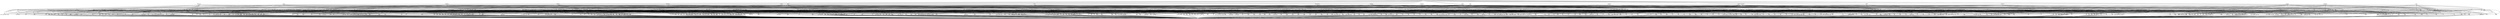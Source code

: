 digraph L{
node[shape=circle,style=filled,label=""];
edge[dir="none",minlen=2];
c0 [width=0.25]
c1 [width=0.25]
c1 -> c1[headlabel="85", labeldistance=1,labelangle=270,color=transparent]
c1 -> c1[taillabel="Management", labeldistance=2,labelangle=90,color=transparent]
c2 [width=0.25]
c2 -> c2[headlabel="116", labeldistance=1,labelangle=270,color=transparent]
c2 -> c2[taillabel="Gurfac", labeldistance=2,labelangle=90,color=transparent]
c3 [width=0.25]
c4 [width=0.25]
c4 -> c4[headlabel="71", labeldistance=1,labelangle=270,color=transparent]
c4 -> c4[taillabel="Math", labeldistance=2,labelangle=90,color=transparent]
c5 [width=0.25]
c5 -> c5[headlabel="35", labeldistance=1,labelangle=270,color=transparent]
c5 -> c5[taillabel="MegdOtn", labeldistance=2,labelangle=90,color=transparent]
c6 [width=0.25]
c6 -> c6[headlabel="15", labeldistance=1,labelangle=270,color=transparent]
c7 [width=0.25]
c7 -> c7[headlabel="25", labeldistance=1,labelangle=270,color=transparent]
c7 -> c7[taillabel="Reklama", labeldistance=2,labelangle=90,color=transparent]
c8 [width=0.25]
c8 -> c8[headlabel="468; 10; 6630; 4331", labeldistance=1,labelangle=270,color=transparent]
c9 [width=0.25]
c9 -> c9[headlabel="22", labeldistance=1,labelangle=270,color=transparent]
c10 [width=0.25]
c10 -> c10[headlabel="40", labeldistance=1,labelangle=270,color=transparent]
c10 -> c10[taillabel="Phylosoph", labeldistance=2,labelangle=90,color=transparent]
c11 [width=0.25]
c11 -> c11[headlabel="34", labeldistance=1,labelangle=270,color=transparent]
c12 [width=0.25]
c12 -> c12[headlabel="365", labeldistance=1,labelangle=270,color=transparent]
c13 [width=0.25]
c13 -> c13[headlabel="18", labeldistance=1,labelangle=270,color=transparent]
c14 [width=0.25]
c14 -> c14[headlabel="264", labeldistance=1,labelangle=270,color=transparent]
c14 -> c14[taillabel="Pravo", labeldistance=2,labelangle=90,color=transparent]
c15 [width=0.25]
c15 -> c15[headlabel="29", labeldistance=1,labelangle=270,color=transparent]
c16 [width=0.25]
c16 -> c16[headlabel="103", labeldistance=1,labelangle=270,color=transparent]
c16 -> c16[taillabel="BisInf", labeldistance=2,labelangle=90,color=transparent]
c17 [width=0.25]
c17 -> c17[headlabel="86", labeldistance=1,labelangle=270,color=transparent]
c17 -> c17[taillabel="PriklMath", labeldistance=2,labelangle=90,color=transparent]
c18 [width=0.25]
c18 -> c18[headlabel="66", labeldistance=1,labelangle=270,color=transparent]
c19 [width=0.25]
c19 -> c19[headlabel="161", labeldistance=1,labelangle=270,color=transparent]
c19 -> c19[taillabel="Economics", labeldistance=2,labelangle=90,color=transparent]
c20 [width=0.25]
c20 -> c20[headlabel="221", labeldistance=1,labelangle=270,color=transparent]
c20 -> c20[taillabel="Vostok", labeldistance=2,labelangle=90,color=transparent]
c21 [width=0.25]
c21 -> c21[headlabel="53", labeldistance=1,labelangle=270,color=transparent]
c21 -> c21[taillabel="Logistics", labeldistance=2,labelangle=90,color=transparent]
c22 [width=0.25]
c22 -> c22[headlabel="75", labeldistance=1,labelangle=270,color=transparent]
c22 -> c22[taillabel="MirEc", labeldistance=2,labelangle=90,color=transparent]
c23 [width=0.25]
c23 -> c23[headlabel="303", labeldistance=1,labelangle=270,color=transparent]
c23 -> c23[taillabel="Psychology", labeldistance=2,labelangle=90,color=transparent]
c24 [width=0.25]
c24 -> c24[headlabel="9", labeldistance=1,labelangle=270,color=transparent]
c25 [width=0.25]
c25 -> c25[headlabel="162", labeldistance=1,labelangle=270,color=transparent]
c26 [width=0.25]
c26 -> c26[headlabel="55", labeldistance=1,labelangle=270,color=transparent]
c27 [width=0.25]
c27 -> c27[headlabel="18", labeldistance=1,labelangle=270,color=transparent]
c28 [width=0.25]
c28 -> c28[headlabel="10", labeldistance=1,labelangle=270,color=transparent]
c29 [width=0.25]
c29 -> c29[headlabel="54; 831", labeldistance=1,labelangle=270,color=transparent]
c30 [width=0.25]
c30 -> c30[headlabel="40", labeldistance=1,labelangle=270,color=transparent]
c30 -> c30[taillabel="GMU", labeldistance=2,labelangle=90,color=transparent]
c31 [width=0.25]
c31 -> c31[headlabel="29", labeldistance=1,labelangle=270,color=transparent]
c31 -> c31[taillabel="History", labeldistance=2,labelangle=90,color=transparent]
c32 [width=0.25]
c32 -> c32[headlabel="39", labeldistance=1,labelangle=270,color=transparent]
c33 [width=0.25]
c33 -> c33[headlabel="32", labeldistance=1,labelangle=270,color=transparent]
c34 [width=0.25]
c34 -> c34[headlabel="77", labeldistance=1,labelangle=270,color=transparent]
c35 [width=0.25]
c35 -> c35[headlabel="23", labeldistance=1,labelangle=270,color=transparent]
c36 [width=0.25]
c36 -> c36[headlabel="53", labeldistance=1,labelangle=270,color=transparent]
c37 [width=0.25]
c37 -> c37[headlabel="2076; 825; 5166; 5528", labeldistance=1,labelangle=270,color=transparent]
c38 [width=0.25]
c38 -> c38[headlabel="52", labeldistance=1,labelangle=270,color=transparent]
c39 [width=0.25]
c39 -> c39[headlabel="26", labeldistance=1,labelangle=270,color=transparent]
c40 [width=0.25]
c40 -> c40[headlabel="19", labeldistance=1,labelangle=270,color=transparent]
c40 -> c40[taillabel="Politology", labeldistance=2,labelangle=90,color=transparent]
c41 [width=0.25]
c41 -> c41[headlabel="43", labeldistance=1,labelangle=270,color=transparent]
c42 [width=0.25]
c42 -> c42[headlabel="36", labeldistance=1,labelangle=270,color=transparent]
c43 [width=0.25]
c43 -> c43[headlabel="15", labeldistance=1,labelangle=270,color=transparent]
c44 [width=0.25]
c44 -> c44[headlabel="3559; 1210; 2729; 5577", labeldistance=1,labelangle=270,color=transparent]
c45 [width=0.25]
c45 -> c45[headlabel="79", labeldistance=1,labelangle=270,color=transparent]
c45 -> c45[taillabel="MIEF", labeldistance=2,labelangle=90,color=transparent]
c46 [width=0.25]
c46 -> c46[headlabel="39", labeldistance=1,labelangle=270,color=transparent]
c47 [width=0.25]
c47 -> c47[headlabel="69", labeldistance=1,labelangle=270,color=transparent]
c47 -> c47[taillabel="Sociology", labeldistance=2,labelangle=90,color=transparent]
c48 [width=0.25]
c48 -> c48[headlabel="75", labeldistance=1,labelangle=270,color=transparent]
c48 -> c48[taillabel="ProgIng", labeldistance=2,labelangle=90,color=transparent]
c49 [width=0.25]
c49 -> c49[headlabel="22", labeldistance=1,labelangle=270,color=transparent]
c50 [width=0.25]
c50 -> c50[headlabel="5", labeldistance=1,labelangle=270,color=transparent]
c51 [width=0.25]
c51 -> c51[headlabel="97; 2728", labeldistance=1,labelangle=270,color=transparent]
c52 [width=0.25]
c52 -> c52[headlabel="16", labeldistance=1,labelangle=270,color=transparent]
c53 [width=0.25]
c53 -> c53[headlabel="96", labeldistance=1,labelangle=270,color=transparent]
c54 [width=0.25]
c54 -> c54[headlabel="14", labeldistance=1,labelangle=270,color=transparent]
c55 [width=0.25]
c55 -> c55[headlabel="255", labeldistance=1,labelangle=270,color=transparent]
c56 [width=0.25]
c56 -> c56[headlabel="10", labeldistance=1,labelangle=270,color=transparent]
c57 [width=0.25]
c57 -> c57[headlabel="37", labeldistance=1,labelangle=270,color=transparent]
c58 [width=0.25]
c58 -> c58[headlabel="12", labeldistance=1,labelangle=270,color=transparent]
c59 [width=0.25]
c59 -> c59[headlabel="595; 4296; 3166", labeldistance=1,labelangle=270,color=transparent]
c60 [width=0.25]
c60 -> c60[headlabel="16", labeldistance=1,labelangle=270,color=transparent]
c61 [width=0.25]
c61 -> c61[headlabel="6002; 137; 7224; 5571", labeldistance=1,labelangle=270,color=transparent]
c62 [width=0.25]
c62 -> c62[headlabel="6", labeldistance=1,labelangle=270,color=transparent]
c63 [width=0.25]
c63 -> c63[headlabel="22", labeldistance=1,labelangle=270,color=transparent]
c64 [width=0.25]
c64 -> c64[headlabel="7", labeldistance=1,labelangle=270,color=transparent]
c65 [width=0.25]
c65 -> c65[headlabel="2846; 139", labeldistance=1,labelangle=270,color=transparent]
c66 [width=0.25]
c66 -> c66[headlabel="7", labeldistance=1,labelangle=270,color=transparent]
c67 [width=0.25]
c68 [width=0.25]
c68 -> c68[headlabel="27", labeldistance=1,labelangle=270,color=transparent]
c69 [width=0.25]
c69 -> c69[headlabel="12", labeldistance=1,labelangle=270,color=transparent]
c70 [width=0.25]
c70 -> c70[headlabel="142; 1271; 4325; 4889", labeldistance=1,labelangle=270,color=transparent]
c71 [width=0.25]
c71 -> c71[headlabel="2424; 6211; 5290; 6624", labeldistance=1,labelangle=270,color=transparent]
c72 [width=0.25]
c72 -> c72[headlabel="143", labeldistance=1,labelangle=270,color=transparent]
c73 [width=0.25]
c73 -> c73[headlabel="16", labeldistance=1,labelangle=270,color=transparent]
c74 [width=0.25]
c74 -> c74[headlabel="12", labeldistance=1,labelangle=270,color=transparent]
c75 [width=0.25]
c75 -> c75[headlabel="7", labeldistance=1,labelangle=270,color=transparent]
c76 [width=0.25]
c76 -> c76[headlabel="6", labeldistance=1,labelangle=270,color=transparent]
c77 [width=0.25]
c77 -> c77[headlabel="3056; 870; 148", labeldistance=1,labelangle=270,color=transparent]
c78 [width=0.25]
c78 -> c78[headlabel="6", labeldistance=1,labelangle=270,color=transparent]
c79 [width=0.25]
c79 -> c79[headlabel="25", labeldistance=1,labelangle=270,color=transparent]
c80 [width=0.25]
c80 -> c80[headlabel="11", labeldistance=1,labelangle=270,color=transparent]
c81 [width=0.25]
c81 -> c81[headlabel="16", labeldistance=1,labelangle=270,color=transparent]
c82 [width=0.25]
c82 -> c82[headlabel="72", labeldistance=1,labelangle=270,color=transparent]
c83 [width=0.25]
c83 -> c83[headlabel="11", labeldistance=1,labelangle=270,color=transparent]
c83 -> c83[taillabel="Statictics", labeldistance=2,labelangle=90,color=transparent]
c84 [width=0.25]
c84 -> c84[headlabel="38", labeldistance=1,labelangle=270,color=transparent]
c85 [width=0.25]
c85 -> c85[headlabel="7", labeldistance=1,labelangle=270,color=transparent]
c86 [width=0.25]
c86 -> c86[headlabel="22", labeldistance=1,labelangle=270,color=transparent]
c87 [width=0.25]
c87 -> c87[headlabel="7", labeldistance=1,labelangle=270,color=transparent]
c88 [width=0.25]
c88 -> c88[headlabel="30", labeldistance=1,labelangle=270,color=transparent]
c89 [width=0.25]
c89 -> c89[headlabel="430; 3729", labeldistance=1,labelangle=270,color=transparent]
c90 [width=0.25]
c90 -> c90[headlabel="41", labeldistance=1,labelangle=270,color=transparent]
c91 [width=0.25]
c91 -> c91[headlabel="47", labeldistance=1,labelangle=270,color=transparent]
c92 [width=0.25]
c92 -> c92[headlabel="14", labeldistance=1,labelangle=270,color=transparent]
c93 [width=0.25]
c93 -> c93[headlabel="3419; 5191; 180; 3422", labeldistance=1,labelangle=270,color=transparent]
c94 [width=0.25]
c94 -> c94[headlabel="6", labeldistance=1,labelangle=270,color=transparent]
c95 [width=0.25]
c95 -> c95[headlabel="19", labeldistance=1,labelangle=270,color=transparent]
c96 [width=0.25]
c96 -> c96[headlabel="190; 4142; 483; 439", labeldistance=1,labelangle=270,color=transparent]
c97 [width=0.25]
c97 -> c97[headlabel="4473; 192", labeldistance=1,labelangle=270,color=transparent]
c98 [width=0.25]
c98 -> c98[headlabel="6", labeldistance=1,labelangle=270,color=transparent]
c99 [width=0.25]
c99 -> c99[headlabel="3848; 4050; 850; 196", labeldistance=1,labelangle=270,color=transparent]
c100 [width=0.25]
c100 -> c100[headlabel="21", labeldistance=1,labelangle=270,color=transparent]
c101 [width=0.25]
c101 -> c101[headlabel="24", labeldistance=1,labelangle=270,color=transparent]
c102 [width=0.25]
c102 -> c102[headlabel="28", labeldistance=1,labelangle=270,color=transparent]
c103 [width=0.25]
c103 -> c103[headlabel="209; 2181; 4010", labeldistance=1,labelangle=270,color=transparent]
c104 [width=0.25]
c104 -> c104[headlabel="5", labeldistance=1,labelangle=270,color=transparent]
c105 [width=0.25]
c105 -> c105[headlabel="102", labeldistance=1,labelangle=270,color=transparent]
c106 [width=0.25]
c106 -> c106[headlabel="17", labeldistance=1,labelangle=270,color=transparent]
c107 [width=0.25]
c107 -> c107[headlabel="8", labeldistance=1,labelangle=270,color=transparent]
c108 [width=0.25]
c108 -> c108[headlabel="5", labeldistance=1,labelangle=270,color=transparent]
c109 [width=0.25]
c109 -> c109[headlabel="249", labeldistance=1,labelangle=270,color=transparent]
c110 [width=0.25]
c110 -> c110[headlabel="2246; 5963; 4930; 4517", labeldistance=1,labelangle=270,color=transparent]
c111 [width=0.25]
c111 -> c111[headlabel="255", labeldistance=1,labelangle=270,color=transparent]
c112 [width=0.25]
c112 -> c112[headlabel="13", labeldistance=1,labelangle=270,color=transparent]
c113 [width=0.25]
c113 -> c113[headlabel="5", labeldistance=1,labelangle=270,color=transparent]
c114 [width=0.25]
c115 [width=0.25]
c115 -> c115[headlabel="10", labeldistance=1,labelangle=270,color=transparent]
c116 [width=0.25]
c116 -> c116[headlabel="281; 3677; 852", labeldistance=1,labelangle=270,color=transparent]
c117 [width=0.25]
c117 -> c117[headlabel="6", labeldistance=1,labelangle=270,color=transparent]
c118 [width=0.25]
c118 -> c118[headlabel="15", labeldistance=1,labelangle=270,color=transparent]
c119 [width=0.25]
c119 -> c119[headlabel="7", labeldistance=1,labelangle=270,color=transparent]
c120 [width=0.25]
c120 -> c120[headlabel="5", labeldistance=1,labelangle=270,color=transparent]
c121 [width=0.25]
c121 -> c121[headlabel="9", labeldistance=1,labelangle=270,color=transparent]
c122 [width=0.25]
c122 -> c122[headlabel="11", labeldistance=1,labelangle=270,color=transparent]
c123 [width=0.25]
c123 -> c123[headlabel="4080; 5912; 6778; 426", labeldistance=1,labelangle=270,color=transparent]
c124 [width=0.25]
c125 [width=0.25]
c125 -> c125[headlabel="428", labeldistance=1,labelangle=270,color=transparent]
c126 [width=0.25]
c126 -> c126[headlabel="102", labeldistance=1,labelangle=270,color=transparent]
c127 [width=0.25]
c127 -> c127[headlabel="14", labeldistance=1,labelangle=270,color=transparent]
c128 [width=0.25]
c128 -> c128[headlabel="4390; 434; 5438", labeldistance=1,labelangle=270,color=transparent]
c129 [width=0.25]
c129 -> c129[headlabel="16", labeldistance=1,labelangle=270,color=transparent]
c130 [width=0.25]
c130 -> c130[headlabel="2725; 3155; 436; 6053", labeldistance=1,labelangle=270,color=transparent]
c131 [width=0.25]
c131 -> c131[headlabel="15", labeldistance=1,labelangle=270,color=transparent]
c132 [width=0.25]
c132 -> c132[headlabel="440; 1310", labeldistance=1,labelangle=270,color=transparent]
c133 [width=0.25]
c134 [width=0.25]
c134 -> c134[headlabel="40", labeldistance=1,labelangle=270,color=transparent]
c135 [width=0.25]
c135 -> c135[headlabel="34", labeldistance=1,labelangle=270,color=transparent]
c136 [width=0.25]
c136 -> c136[headlabel="2428; 5082; 449; 3532", labeldistance=1,labelangle=270,color=transparent]
c137 [width=0.25]
c137 -> c137[headlabel="10", labeldistance=1,labelangle=270,color=transparent]
c138 [width=0.25]
c138 -> c138[headlabel="5", labeldistance=1,labelangle=270,color=transparent]
c139 [width=0.25]
c139 -> c139[headlabel="135", labeldistance=1,labelangle=270,color=transparent]
c140 [width=0.25]
c140 -> c140[headlabel="148", labeldistance=1,labelangle=270,color=transparent]
c141 [width=0.25]
c141 -> c141[headlabel="25", labeldistance=1,labelangle=270,color=transparent]
c142 [width=0.25]
c142 -> c142[headlabel="18", labeldistance=1,labelangle=270,color=transparent]
c143 [width=0.25]
c143 -> c143[headlabel="463", labeldistance=1,labelangle=270,color=transparent]
c144 [width=0.25]
c144 -> c144[headlabel="48", labeldistance=1,labelangle=270,color=transparent]
c145 [width=0.25]
c145 -> c145[headlabel="56", labeldistance=1,labelangle=270,color=transparent]
c146 [width=0.25]
c146 -> c146[headlabel="32", labeldistance=1,labelangle=270,color=transparent]
c147 [width=0.25]
c147 -> c147[headlabel="6", labeldistance=1,labelangle=270,color=transparent]
c148 [width=0.25]
c148 -> c148[headlabel="5", labeldistance=1,labelangle=270,color=transparent]
c149 [width=0.25]
c149 -> c149[headlabel="471; 3765; 4054", labeldistance=1,labelangle=270,color=transparent]
c150 [width=0.25]
c150 -> c150[headlabel="472; 4164; 4162; 474", labeldistance=1,labelangle=270,color=transparent]
c151 [width=0.25]
c151 -> c151[headlabel="473", labeldistance=1,labelangle=270,color=transparent]
c152 [width=0.25]
c152 -> c152[headlabel="48", labeldistance=1,labelangle=270,color=transparent]
c153 [width=0.25]
c153 -> c153[headlabel="929; 1365; 485", labeldistance=1,labelangle=270,color=transparent]
c154 [width=0.25]
c154 -> c154[headlabel="486; 723", labeldistance=1,labelangle=270,color=transparent]
c155 [width=0.25]
c156 [width=0.25]
c157 [width=0.25]
c157 -> c157[headlabel="494", labeldistance=1,labelangle=270,color=transparent]
c158 [width=0.25]
c158 -> c158[headlabel="126", labeldistance=1,labelangle=270,color=transparent]
c159 [width=0.25]
c159 -> c159[headlabel="18", labeldistance=1,labelangle=270,color=transparent]
c160 [width=0.25]
c160 -> c160[headlabel="25", labeldistance=1,labelangle=270,color=transparent]
c161 [width=0.25]
c161 -> c161[headlabel="497", labeldistance=1,labelangle=270,color=transparent]
c162 [width=0.25]
c162 -> c162[headlabel="20", labeldistance=1,labelangle=270,color=transparent]
c163 [width=0.25]
c163 -> c163[headlabel="2773; 5524; 1020; 7427", labeldistance=1,labelangle=270,color=transparent]
c164 [width=0.25]
c164 -> c164[headlabel="6849; 501; 6035", labeldistance=1,labelangle=270,color=transparent]
c165 [width=0.25]
c165 -> c165[headlabel="16", labeldistance=1,labelangle=270,color=transparent]
c166 [width=0.25]
c166 -> c166[headlabel="5", labeldistance=1,labelangle=270,color=transparent]
c167 [width=0.25]
c167 -> c167[headlabel="5673; 3850", labeldistance=1,labelangle=270,color=transparent]
c168 [width=0.25]
c168 -> c168[headlabel="19", labeldistance=1,labelangle=270,color=transparent]
c169 [width=0.25]
c170 [width=0.25]
c170 -> c170[headlabel="511", labeldistance=1,labelangle=270,color=transparent]
c171 [width=0.25]
c171 -> c171[headlabel="514", labeldistance=1,labelangle=270,color=transparent]
c172 [width=0.25]
c173 [width=0.25]
c173 -> c173[headlabel="18", labeldistance=1,labelangle=270,color=transparent]
c174 [width=0.25]
c174 -> c174[headlabel="3600; 527", labeldistance=1,labelangle=270,color=transparent]
c175 [width=0.25]
c175 -> c175[headlabel="1947", labeldistance=1,labelangle=270,color=transparent]
c176 [width=0.25]
c176 -> c176[headlabel="23", labeldistance=1,labelangle=270,color=transparent]
c177 [width=0.25]
c177 -> c177[headlabel="1326; 5656; 3050", labeldistance=1,labelangle=270,color=transparent]
c178 [width=0.25]
c178 -> c178[headlabel="565", labeldistance=1,labelangle=270,color=transparent]
c179 [width=0.25]
c179 -> c179[headlabel="11", labeldistance=1,labelangle=270,color=transparent]
c180 [width=0.25]
c181 [width=0.25]
c181 -> c181[headlabel="4304; 4143; 572; 3687", labeldistance=1,labelangle=270,color=transparent]
c182 [width=0.25]
c182 -> c182[headlabel="574", labeldistance=1,labelangle=270,color=transparent]
c183 [width=0.25]
c183 -> c183[headlabel="9", labeldistance=1,labelangle=270,color=transparent]
c184 [width=0.25]
c185 [width=0.25]
c185 -> c185[headlabel="28", labeldistance=1,labelangle=270,color=transparent]
c186 [width=0.25]
c186 -> c186[headlabel="837; 6578; 2894", labeldistance=1,labelangle=270,color=transparent]
c187 [width=0.25]
c187 -> c187[headlabel="583", labeldistance=1,labelangle=270,color=transparent]
c188 [width=0.25]
c188 -> c188[headlabel="9", labeldistance=1,labelangle=270,color=transparent]
c189 [width=0.25]
c189 -> c189[headlabel="2086; 596", labeldistance=1,labelangle=270,color=transparent]
c190 [width=0.25]
c190 -> c190[headlabel="597", labeldistance=1,labelangle=270,color=transparent]
c191 [width=0.25]
c191 -> c191[headlabel="3910; 602", labeldistance=1,labelangle=270,color=transparent]
c192 [width=0.25]
c193 [width=0.25]
c193 -> c193[headlabel="612; 4307; 4157", labeldistance=1,labelangle=270,color=transparent]
c194 [width=0.25]
c194 -> c194[headlabel="697; 5525", labeldistance=1,labelangle=270,color=transparent]
c195 [width=0.25]
c195 -> c195[headlabel="4360; 3956", labeldistance=1,labelangle=270,color=transparent]
c196 [width=0.25]
c196 -> c196[headlabel="43", labeldistance=1,labelangle=270,color=transparent]
c197 [width=0.25]
c197 -> c197[headlabel="704; 4181; 3901", labeldistance=1,labelangle=270,color=transparent]
c198 [width=0.25]
c199 [width=0.25]
c199 -> c199[headlabel="706", labeldistance=1,labelangle=270,color=transparent]
c200 [width=0.25]
c201 [width=0.25]
c201 -> c201[headlabel="31", labeldistance=1,labelangle=270,color=transparent]
c202 [width=0.25]
c202 -> c202[headlabel="709", labeldistance=1,labelangle=270,color=transparent]
c203 [width=0.25]
c203 -> c203[headlabel="16", labeldistance=1,labelangle=270,color=transparent]
c204 [width=0.25]
c204 -> c204[headlabel="8", labeldistance=1,labelangle=270,color=transparent]
c205 [width=0.25]
c205 -> c205[headlabel="1132; 7389; 719; 2009", labeldistance=1,labelangle=270,color=transparent]
c206 [width=0.25]
c206 -> c206[headlabel="7", labeldistance=1,labelangle=270,color=transparent]
c207 [width=0.25]
c207 -> c207[headlabel="726", labeldistance=1,labelangle=270,color=transparent]
c208 [width=0.25]
c208 -> c208[headlabel="1142; 6657; 6958; 1446", labeldistance=1,labelangle=270,color=transparent]
c209 [width=0.25]
c209 -> c209[headlabel="6", labeldistance=1,labelangle=270,color=transparent]
c210 [width=0.25]
c211 [width=0.25]
c211 -> c211[headlabel="8", labeldistance=1,labelangle=270,color=transparent]
c212 [width=0.25]
c212 -> c212[headlabel="818; 3862; 4042", labeldistance=1,labelangle=270,color=transparent]
c213 [width=0.25]
c213 -> c213[headlabel="17", labeldistance=1,labelangle=270,color=transparent]
c214 [width=0.25]
c214 -> c214[headlabel="6", labeldistance=1,labelangle=270,color=transparent]
c215 [width=0.25]
c215 -> c215[headlabel="832; 3248", labeldistance=1,labelangle=270,color=transparent]
c216 [width=0.25]
c217 [width=0.25]
c217 -> c217[headlabel="1612", labeldistance=1,labelangle=270,color=transparent]
c218 [width=0.25]
c218 -> c218[headlabel="15", labeldistance=1,labelangle=270,color=transparent]
c219 [width=0.25]
c219 -> c219[headlabel="21", labeldistance=1,labelangle=270,color=transparent]
c220 [width=0.25]
c220 -> c220[headlabel="2250; 840; 1660", labeldistance=1,labelangle=270,color=transparent]
c221 [width=0.25]
c221 -> c221[headlabel="847", labeldistance=1,labelangle=270,color=transparent]
c222 [width=0.25]
c222 -> c222[headlabel="3679", labeldistance=1,labelangle=270,color=transparent]
c223 [width=0.25]
c223 -> c223[headlabel="20", labeldistance=1,labelangle=270,color=transparent]
c224 [width=0.25]
c224 -> c224[headlabel="6", labeldistance=1,labelangle=270,color=transparent]
c225 [width=0.25]
c225 -> c225[headlabel="6959", labeldistance=1,labelangle=270,color=transparent]
c226 [width=0.25]
c226 -> c226[headlabel="854; 6132; 6880", labeldistance=1,labelangle=270,color=transparent]
c227 [width=0.25]
c227 -> c227[headlabel="9", labeldistance=1,labelangle=270,color=transparent]
c228 [width=0.25]
c228 -> c228[headlabel="3979; 5630; 7436; 858", labeldistance=1,labelangle=270,color=transparent]
c229 [width=0.25]
c229 -> c229[headlabel="859", labeldistance=1,labelangle=270,color=transparent]
c230 [width=0.25]
c230 -> c230[headlabel="13", labeldistance=1,labelangle=270,color=transparent]
c231 [width=0.25]
c231 -> c231[headlabel="867", labeldistance=1,labelangle=270,color=transparent]
c232 [width=0.25]
c233 [width=0.25]
c233 -> c233[headlabel="14", labeldistance=1,labelangle=270,color=transparent]
c234 [width=0.25]
c234 -> c234[headlabel="2864; 1840; 887", labeldistance=1,labelangle=270,color=transparent]
c235 [width=0.25]
c235 -> c235[headlabel="2862", labeldistance=1,labelangle=270,color=transparent]
c236 [width=0.25]
c236 -> c236[headlabel="6627; 899; 6888; 1404", labeldistance=1,labelangle=270,color=transparent]
c237 [width=0.25]
c237 -> c237[headlabel="903", labeldistance=1,labelangle=270,color=transparent]
c238 [width=0.25]
c238 -> c238[headlabel="7", labeldistance=1,labelangle=270,color=transparent]
c239 [width=0.25]
c239 -> c239[headlabel="915; 1860", labeldistance=1,labelangle=270,color=transparent]
c240 [width=0.25]
c240 -> c240[headlabel="4197", labeldistance=1,labelangle=270,color=transparent]
c241 [width=0.25]
c242 [width=0.25]
c242 -> c242[headlabel="4825; 918", labeldistance=1,labelangle=270,color=transparent]
c243 [width=0.25]
c243 -> c243[headlabel="919", labeldistance=1,labelangle=270,color=transparent]
c244 [width=0.25]
c244 -> c244[headlabel="14", labeldistance=1,labelangle=270,color=transparent]
c245 [width=0.25]
c245 -> c245[headlabel="5637; 1973", labeldistance=1,labelangle=270,color=transparent]
c246 [width=0.25]
c246 -> c246[headlabel="57", labeldistance=1,labelangle=270,color=transparent]
c247 [width=0.25]
c247 -> c247[headlabel="3629; 4081; 943; 3730", labeldistance=1,labelangle=270,color=transparent]
c248 [width=0.25]
c248 -> c248[headlabel="3921; 3936; 4169", labeldistance=1,labelangle=270,color=transparent]
c249 [width=0.25]
c249 -> c249[headlabel="22", labeldistance=1,labelangle=270,color=transparent]
c250 [width=0.25]
c250 -> c250[headlabel="29", labeldistance=1,labelangle=270,color=transparent]
c251 [width=0.25]
c251 -> c251[headlabel="5", labeldistance=1,labelangle=270,color=transparent]
c252 [width=0.25]
c252 -> c252[headlabel="7", labeldistance=1,labelangle=270,color=transparent]
c253 [width=0.25]
c253 -> c253[headlabel="964; 6293; 7371; 2451", labeldistance=1,labelangle=270,color=transparent]
c254 [width=0.25]
c255 [width=0.25]
c255 -> c255[headlabel="4441; 967", labeldistance=1,labelangle=270,color=transparent]
c256 [width=0.25]
c256 -> c256[headlabel="969", labeldistance=1,labelangle=270,color=transparent]
c257 [width=0.25]
c257 -> c257[headlabel="7", labeldistance=1,labelangle=270,color=transparent]
c258 [width=0.25]
c258 -> c258[headlabel="14", labeldistance=1,labelangle=270,color=transparent]
c259 [width=0.25]
c260 [width=0.25]
c260 -> c260[headlabel="982", labeldistance=1,labelangle=270,color=transparent]
c261 [width=0.25]
c261 -> c261[headlabel="6", labeldistance=1,labelangle=270,color=transparent]
c262 [width=0.25]
c262 -> c262[headlabel="985", labeldistance=1,labelangle=270,color=transparent]
c263 [width=0.25]
c264 [width=0.25]
c264 -> c264[headlabel="2653; 2670; 1012; 3864", labeldistance=1,labelangle=270,color=transparent]
c265 [width=0.25]
c265 -> c265[headlabel="9", labeldistance=1,labelangle=270,color=transparent]
c266 [width=0.25]
c266 -> c266[headlabel="5", labeldistance=1,labelangle=270,color=transparent]
c267 [width=0.25]
c267 -> c267[headlabel="45", labeldistance=1,labelangle=270,color=transparent]
c268 [width=0.25]
c268 -> c268[headlabel="5", labeldistance=1,labelangle=270,color=transparent]
c269 [width=0.25]
c269 -> c269[headlabel="6871; 1034; 1398", labeldistance=1,labelangle=270,color=transparent]
c270 [width=0.25]
c270 -> c270[headlabel="6527", labeldistance=1,labelangle=270,color=transparent]
c271 [width=0.25]
c271 -> c271[headlabel="9", labeldistance=1,labelangle=270,color=transparent]
c272 [width=0.25]
c272 -> c272[headlabel="1052", labeldistance=1,labelangle=270,color=transparent]
c273 [width=0.25]
c273 -> c273[headlabel="1059; 3529; 4380; 1453", labeldistance=1,labelangle=270,color=transparent]
c274 [width=0.25]
c275 [width=0.25]
c275 -> c275[headlabel="2419; 1060; 6077", labeldistance=1,labelangle=270,color=transparent]
c276 [width=0.25]
c276 -> c276[headlabel="11", labeldistance=1,labelangle=270,color=transparent]
c277 [width=0.25]
c277 -> c277[headlabel="45", labeldistance=1,labelangle=270,color=transparent]
c278 [width=0.25]
c278 -> c278[headlabel="7", labeldistance=1,labelangle=270,color=transparent]
c279 [width=0.25]
c279 -> c279[headlabel="37", labeldistance=1,labelangle=270,color=transparent]
c280 [width=0.25]
c280 -> c280[headlabel="5", labeldistance=1,labelangle=270,color=transparent]
c281 [width=0.25]
c281 -> c281[headlabel="11", labeldistance=1,labelangle=270,color=transparent]
c282 [width=0.25]
c282 -> c282[headlabel="7", labeldistance=1,labelangle=270,color=transparent]
c283 [width=0.25]
c283 -> c283[headlabel="6001; 7189", labeldistance=1,labelangle=270,color=transparent]
c284 [width=0.25]
c284 -> c284[headlabel="44", labeldistance=1,labelangle=270,color=transparent]
c285 [width=0.25]
c285 -> c285[headlabel="31", labeldistance=1,labelangle=270,color=transparent]
c286 [width=0.25]
c286 -> c286[headlabel="12", labeldistance=1,labelangle=270,color=transparent]
c287 [width=0.25]
c287 -> c287[headlabel="5", labeldistance=1,labelangle=270,color=transparent]
c288 [width=0.25]
c289 [width=0.25]
c289 -> c289[headlabel="1112", labeldistance=1,labelangle=270,color=transparent]
c290 [width=0.25]
c291 [width=0.25]
c291 -> c291[headlabel="4165; 3336; 1117; 6443", labeldistance=1,labelangle=270,color=transparent]
c292 [width=0.25]
c293 [width=0.25]
c293 -> c293[headlabel="2640; 1123; 1124", labeldistance=1,labelangle=270,color=transparent]
c294 [width=0.25]
c295 [width=0.25]
c295 -> c295[headlabel="9", labeldistance=1,labelangle=270,color=transparent]
c296 [width=0.25]
c296 -> c296[headlabel="5", labeldistance=1,labelangle=270,color=transparent]
c297 [width=0.25]
c297 -> c297[headlabel="1298; 1146; 3022; 4553", labeldistance=1,labelangle=270,color=transparent]
c298 [width=0.25]
c298 -> c298[headlabel="1147", labeldistance=1,labelangle=270,color=transparent]
c299 [width=0.25]
c299 -> c299[headlabel="18", labeldistance=1,labelangle=270,color=transparent]
c300 [width=0.25]
c300 -> c300[headlabel="11", labeldistance=1,labelangle=270,color=transparent]
c301 [width=0.25]
c301 -> c301[headlabel="5180; 1574", labeldistance=1,labelangle=270,color=transparent]
c302 [width=0.25]
c302 -> c302[headlabel="13", labeldistance=1,labelangle=270,color=transparent]
c303 [width=0.25]
c303 -> c303[headlabel="6", labeldistance=1,labelangle=270,color=transparent]
c304 [width=0.25]
c304 -> c304[headlabel="5", labeldistance=1,labelangle=270,color=transparent]
c305 [width=0.25]
c305 -> c305[headlabel="14", labeldistance=1,labelangle=270,color=transparent]
c306 [width=0.25]
c306 -> c306[headlabel="16", labeldistance=1,labelangle=270,color=transparent]
c307 [width=0.25]
c307 -> c307[headlabel="1176; 1517", labeldistance=1,labelangle=270,color=transparent]
c308 [width=0.25]
c309 [width=0.25]
c309 -> c309[headlabel="15", labeldistance=1,labelangle=270,color=transparent]
c310 [width=0.25]
c310 -> c310[headlabel="80", labeldistance=1,labelangle=270,color=transparent]
c311 [width=0.25]
c311 -> c311[headlabel="1205; 5773", labeldistance=1,labelangle=270,color=transparent]
c312 [width=0.25]
c312 -> c312[headlabel="13", labeldistance=1,labelangle=270,color=transparent]
c313 [width=0.25]
c313 -> c313[headlabel="12", labeldistance=1,labelangle=270,color=transparent]
c314 [width=0.25]
c314 -> c314[headlabel="1239", labeldistance=1,labelangle=270,color=transparent]
c315 [width=0.25]
c315 -> c315[headlabel="1240", labeldistance=1,labelangle=270,color=transparent]
c316 [width=0.25]
c316 -> c316[headlabel="6584; 1241", labeldistance=1,labelangle=270,color=transparent]
c317 [width=0.25]
c317 -> c317[headlabel="1258; 5985", labeldistance=1,labelangle=270,color=transparent]
c318 [width=0.25]
c318 -> c318[headlabel="6367", labeldistance=1,labelangle=270,color=transparent]
c319 [width=0.25]
c319 -> c319[headlabel="1288; 1259", labeldistance=1,labelangle=270,color=transparent]
c320 [width=0.25]
c320 -> c320[headlabel="6", labeldistance=1,labelangle=270,color=transparent]
c321 [width=0.25]
c321 -> c321[headlabel="7207; 1267", labeldistance=1,labelangle=270,color=transparent]
c322 [width=0.25]
c322 -> c322[headlabel="6", labeldistance=1,labelangle=270,color=transparent]
c323 [width=0.25]
c323 -> c323[headlabel="16", labeldistance=1,labelangle=270,color=transparent]
c324 [width=0.25]
c324 -> c324[headlabel="1886; 5057; 2528; 1295", labeldistance=1,labelangle=270,color=transparent]
c325 [width=0.25]
c325 -> c325[headlabel="7", labeldistance=1,labelangle=270,color=transparent]
c326 [width=0.25]
c326 -> c326[headlabel="8", labeldistance=1,labelangle=270,color=transparent]
c327 [width=0.25]
c327 -> c327[headlabel="3236; 4461; 3311; 4189", labeldistance=1,labelangle=270,color=transparent]
c328 [width=0.25]
c328 -> c328[headlabel="2103; 1350", labeldistance=1,labelangle=270,color=transparent]
c329 [width=0.25]
c329 -> c329[headlabel="4585; 1362", labeldistance=1,labelangle=270,color=transparent]
c330 [width=0.25]
c330 -> c330[headlabel="2390", labeldistance=1,labelangle=270,color=transparent]
c331 [width=0.25]
c331 -> c331[headlabel="1364; 2639; 5658", labeldistance=1,labelangle=270,color=transparent]
c332 [width=0.25]
c332 -> c332[headlabel="1366; 7345", labeldistance=1,labelangle=270,color=transparent]
c333 [width=0.25]
c334 [width=0.25]
c334 -> c334[headlabel="9", labeldistance=1,labelangle=270,color=transparent]
c335 [width=0.25]
c335 -> c335[headlabel="1372", labeldistance=1,labelangle=270,color=transparent]
c336 [width=0.25]
c336 -> c336[headlabel="3021; 3310", labeldistance=1,labelangle=270,color=transparent]
c337 [width=0.25]
c337 -> c337[headlabel="7", labeldistance=1,labelangle=270,color=transparent]
c338 [width=0.25]
c338 -> c338[headlabel="2375; 4717; 6072; 1382", labeldistance=1,labelangle=270,color=transparent]
c339 [width=0.25]
c339 -> c339[headlabel="5988", labeldistance=1,labelangle=270,color=transparent]
c340 [width=0.25]
c340 -> c340[headlabel="3967; 3528; 2905; 1383", labeldistance=1,labelangle=270,color=transparent]
c341 [width=0.25]
c341 -> c341[headlabel="1395", labeldistance=1,labelangle=270,color=transparent]
c342 [width=0.25]
c342 -> c342[headlabel="1589", labeldistance=1,labelangle=270,color=transparent]
c343 [width=0.25]
c343 -> c343[headlabel="1408", labeldistance=1,labelangle=270,color=transparent]
c344 [width=0.25]
c344 -> c344[headlabel="9", labeldistance=1,labelangle=270,color=transparent]
c345 [width=0.25]
c345 -> c345[headlabel="1419", labeldistance=1,labelangle=270,color=transparent]
c346 [width=0.25]
c346 -> c346[headlabel="1430", labeldistance=1,labelangle=270,color=transparent]
c347 [width=0.25]
c347 -> c347[headlabel="1455; 2950", labeldistance=1,labelangle=270,color=transparent]
c348 [width=0.25]
c348 -> c348[headlabel="6337; 1462", labeldistance=1,labelangle=270,color=transparent]
c349 [width=0.25]
c349 -> c349[headlabel="4783; 7429; 1463; 2940", labeldistance=1,labelangle=270,color=transparent]
c350 [width=0.25]
c350 -> c350[headlabel="8", labeldistance=1,labelangle=270,color=transparent]
c351 [width=0.25]
c351 -> c351[headlabel="2457; 1557", labeldistance=1,labelangle=270,color=transparent]
c352 [width=0.25]
c352 -> c352[headlabel="1561; 3996", labeldistance=1,labelangle=270,color=transparent]
c353 [width=0.25]
c353 -> c353[headlabel="4065", labeldistance=1,labelangle=270,color=transparent]
c354 [width=0.25]
c354 -> c354[headlabel="1567", labeldistance=1,labelangle=270,color=transparent]
c355 [width=0.25]
c355 -> c355[headlabel="1570", labeldistance=1,labelangle=270,color=transparent]
c356 [width=0.25]
c357 [width=0.25]
c357 -> c357[headlabel="12", labeldistance=1,labelangle=270,color=transparent]
c358 [width=0.25]
c358 -> c358[headlabel="16", labeldistance=1,labelangle=270,color=transparent]
c359 [width=0.25]
c359 -> c359[headlabel="1609; 5418; 4394; 3767", labeldistance=1,labelangle=270,color=transparent]
c360 [width=0.25]
c360 -> c360[headlabel="1841; 1611; 4974", labeldistance=1,labelangle=270,color=transparent]
c361 [width=0.25]
c361 -> c361[headlabel="1638", labeldistance=1,labelangle=270,color=transparent]
c362 [width=0.25]
c362 -> c362[headlabel="6183; 1640; 6853", labeldistance=1,labelangle=270,color=transparent]
c363 [width=0.25]
c363 -> c363[headlabel="21", labeldistance=1,labelangle=270,color=transparent]
c364 [width=0.25]
c364 -> c364[headlabel="18", labeldistance=1,labelangle=270,color=transparent]
c365 [width=0.25]
c365 -> c365[headlabel="53", labeldistance=1,labelangle=270,color=transparent]
c366 [width=0.25]
c366 -> c366[headlabel="11", labeldistance=1,labelangle=270,color=transparent]
c367 [width=0.25]
c367 -> c367[headlabel="1682", labeldistance=1,labelangle=270,color=transparent]
c368 [width=0.25]
c368 -> c368[headlabel="3871; 2008; 1690; 2593", labeldistance=1,labelangle=270,color=transparent]
c369 [width=0.25]
c369 -> c369[headlabel="3984; 3978; 1698", labeldistance=1,labelangle=270,color=transparent]
c370 [width=0.25]
c371 [width=0.25]
c371 -> c371[headlabel="6", labeldistance=1,labelangle=270,color=transparent]
c372 [width=0.25]
c372 -> c372[headlabel="1799; 3728; 3937", labeldistance=1,labelangle=270,color=transparent]
c373 [width=0.25]
c373 -> c373[headlabel="18", labeldistance=1,labelangle=270,color=transparent]
c374 [width=0.25]
c374 -> c374[headlabel="1804; 7249", labeldistance=1,labelangle=270,color=transparent]
c375 [width=0.25]
c375 -> c375[headlabel="8", labeldistance=1,labelangle=270,color=transparent]
c376 [width=0.25]
c376 -> c376[headlabel="1820; 4546", labeldistance=1,labelangle=270,color=transparent]
c377 [width=0.25]
c377 -> c377[headlabel="1832; 5036; 5663", labeldistance=1,labelangle=270,color=transparent]
c378 [width=0.25]
c378 -> c378[headlabel="4273; 1842", labeldistance=1,labelangle=270,color=transparent]
c379 [width=0.25]
c379 -> c379[headlabel="1843; 2606; 5642", labeldistance=1,labelangle=270,color=transparent]
c380 [width=0.25]
c380 -> c380[headlabel="1844", labeldistance=1,labelangle=270,color=transparent]
c381 [width=0.25]
c381 -> c381[headlabel="1858; 5070; 3462", labeldistance=1,labelangle=270,color=transparent]
c382 [width=0.25]
c382 -> c382[headlabel="1863", labeldistance=1,labelangle=270,color=transparent]
c383 [width=0.25]
c383 -> c383[headlabel="2176", labeldistance=1,labelangle=270,color=transparent]
c384 [width=0.25]
c385 [width=0.25]
c385 -> c385[headlabel="4175; 6638; 3994; 1901", labeldistance=1,labelangle=270,color=transparent]
c386 [width=0.25]
c386 -> c386[headlabel="9", labeldistance=1,labelangle=270,color=transparent]
c387 [width=0.25]
c387 -> c387[headlabel="13", labeldistance=1,labelangle=270,color=transparent]
c388 [width=0.25]
c388 -> c388[headlabel="1921; 2574; 2217", labeldistance=1,labelangle=270,color=transparent]
c389 [width=0.25]
c389 -> c389[headlabel="2255", labeldistance=1,labelangle=270,color=transparent]
c390 [width=0.25]
c390 -> c390[headlabel="1924", labeldistance=1,labelangle=270,color=transparent]
c391 [width=0.25]
c391 -> c391[headlabel="6", labeldistance=1,labelangle=270,color=transparent]
c392 [width=0.25]
c392 -> c392[headlabel="1968", labeldistance=1,labelangle=270,color=transparent]
c393 [width=0.25]
c393 -> c393[headlabel="1970", labeldistance=1,labelangle=270,color=transparent]
c394 [width=0.25]
c395 [width=0.25]
c395 -> c395[headlabel="14", labeldistance=1,labelangle=270,color=transparent]
c396 [width=0.25]
c396 -> c396[headlabel="2475; 2005", labeldistance=1,labelangle=270,color=transparent]
c397 [width=0.25]
c398 [width=0.25]
c398 -> c398[headlabel="7", labeldistance=1,labelangle=270,color=transparent]
c399 [width=0.25]
c399 -> c399[headlabel="4167; 7351; 2017", labeldistance=1,labelangle=270,color=transparent]
c400 [width=0.25]
c400 -> c400[headlabel="2021", labeldistance=1,labelangle=270,color=transparent]
c401 [width=0.25]
c401 -> c401[headlabel="2081", labeldistance=1,labelangle=270,color=transparent]
c402 [width=0.25]
c403 [width=0.25]
c404 [width=0.25]
c404 -> c404[headlabel="2083; 5997", labeldistance=1,labelangle=270,color=transparent]
c405 [width=0.25]
c405 -> c405[headlabel="2110", labeldistance=1,labelangle=270,color=transparent]
c406 [width=0.25]
c406 -> c406[headlabel="6", labeldistance=1,labelangle=270,color=transparent]
c407 [width=0.25]
c407 -> c407[headlabel="4821; 2229", labeldistance=1,labelangle=270,color=transparent]
c408 [width=0.25]
c408 -> c408[headlabel="6", labeldistance=1,labelangle=270,color=transparent]
c409 [width=0.25]
c410 [width=0.25]
c410 -> c410[headlabel="5", labeldistance=1,labelangle=270,color=transparent]
c411 [width=0.25]
c411 -> c411[headlabel="2388; 7194", labeldistance=1,labelangle=270,color=transparent]
c412 [width=0.25]
c412 -> c412[headlabel="2393", labeldistance=1,labelangle=270,color=transparent]
c413 [width=0.25]
c413 -> c413[headlabel="2449", labeldistance=1,labelangle=270,color=transparent]
c414 [width=0.25]
c415 [width=0.25]
c415 -> c415[headlabel="2483", labeldistance=1,labelangle=270,color=transparent]
c416 [width=0.25]
c417 [width=0.25]
c418 [width=0.25]
c418 -> c418[headlabel="2486; 4369", labeldistance=1,labelangle=270,color=transparent]
c419 [width=0.25]
c419 -> c419[headlabel="5", labeldistance=1,labelangle=270,color=transparent]
c420 [width=0.25]
c420 -> c420[headlabel="2519", labeldistance=1,labelangle=270,color=transparent]
c421 [width=0.25]
c421 -> c421[headlabel="3173; 2520", labeldistance=1,labelangle=270,color=transparent]
c422 [width=0.25]
c422 -> c422[headlabel="5088; 4293; 2522", labeldistance=1,labelangle=270,color=transparent]
c423 [width=0.25]
c423 -> c423[headlabel="8", labeldistance=1,labelangle=270,color=transparent]
c424 [width=0.25]
c424 -> c424[headlabel="2559; 2979", labeldistance=1,labelangle=270,color=transparent]
c425 [width=0.25]
c425 -> c425[headlabel="2565", labeldistance=1,labelangle=270,color=transparent]
c426 [width=0.25]
c426 -> c426[headlabel="2622", labeldistance=1,labelangle=270,color=transparent]
c427 [width=0.25]
c427 -> c427[headlabel="2660", labeldistance=1,labelangle=270,color=transparent]
c428 [width=0.25]
c429 [width=0.25]
c429 -> c429[headlabel="2663", labeldistance=1,labelangle=270,color=transparent]
c430 [width=0.25]
c430 -> c430[headlabel="6781; 2678; 2665", labeldistance=1,labelangle=270,color=transparent]
c431 [width=0.25]
c431 -> c431[headlabel="3414; 2669", labeldistance=1,labelangle=270,color=transparent]
c432 [width=0.25]
c432 -> c432[headlabel="2671; 6906; 3781; 7312", labeldistance=1,labelangle=270,color=transparent]
c433 [width=0.25]
c433 -> c433[headlabel="2682", labeldistance=1,labelangle=270,color=transparent]
c434 [width=0.25]
c434 -> c434[headlabel="2689", labeldistance=1,labelangle=270,color=transparent]
c435 [width=0.25]
c435 -> c435[headlabel="2690", labeldistance=1,labelangle=270,color=transparent]
c436 [width=0.25]
c436 -> c436[headlabel="4530; 2691", labeldistance=1,labelangle=270,color=transparent]
c437 [width=0.25]
c437 -> c437[headlabel="4744", labeldistance=1,labelangle=270,color=transparent]
c438 [width=0.25]
c438 -> c438[headlabel="6324; 2744", labeldistance=1,labelangle=270,color=transparent]
c439 [width=0.25]
c439 -> c439[headlabel="3915; 2753", labeldistance=1,labelangle=270,color=transparent]
c440 [width=0.25]
c440 -> c440[headlabel="5230; 2755; 4757", labeldistance=1,labelangle=270,color=transparent]
c441 [width=0.25]
c441 -> c441[headlabel="3430; 4400", labeldistance=1,labelangle=270,color=transparent]
c442 [width=0.25]
c442 -> c442[headlabel="2769; 3051; 3255; 2904", labeldistance=1,labelangle=270,color=transparent]
c443 [width=0.25]
c443 -> c443[headlabel="2836", labeldistance=1,labelangle=270,color=transparent]
c444 [width=0.25]
c444 -> c444[headlabel="5", labeldistance=1,labelangle=270,color=transparent]
c445 [width=0.25]
c445 -> c445[headlabel="2856", labeldistance=1,labelangle=270,color=transparent]
c446 [width=0.25]
c446 -> c446[headlabel="2865", labeldistance=1,labelangle=270,color=transparent]
c447 [width=0.25]
c447 -> c447[headlabel="2866; 3895", labeldistance=1,labelangle=270,color=transparent]
c448 [width=0.25]
c448 -> c448[headlabel="2867", labeldistance=1,labelangle=270,color=transparent]
c449 [width=0.25]
c449 -> c449[headlabel="2874", labeldistance=1,labelangle=270,color=transparent]
c450 [width=0.25]
c450 -> c450[headlabel="2882", labeldistance=1,labelangle=270,color=transparent]
c451 [width=0.25]
c452 [width=0.25]
c452 -> c452[headlabel="8", labeldistance=1,labelangle=270,color=transparent]
c453 [width=0.25]
c453 -> c453[headlabel="5687; 2900", labeldistance=1,labelangle=270,color=transparent]
c454 [width=0.25]
c454 -> c454[headlabel="2901; 7244", labeldistance=1,labelangle=270,color=transparent]
c455 [width=0.25]
c455 -> c455[headlabel="7416; 7238; 2948", labeldistance=1,labelangle=270,color=transparent]
c456 [width=0.25]
c456 -> c456[headlabel="9", labeldistance=1,labelangle=270,color=transparent]
c457 [width=0.25]
c458 [width=0.25]
c458 -> c458[headlabel="17", labeldistance=1,labelangle=270,color=transparent]
c459 [width=0.25]
c459 -> c459[headlabel="2970; 5369; 4804", labeldistance=1,labelangle=270,color=transparent]
c460 [width=0.25]
c460 -> c460[headlabel="2990", labeldistance=1,labelangle=270,color=transparent]
c461 [width=0.25]
c461 -> c461[headlabel="3007; 5248", labeldistance=1,labelangle=270,color=transparent]
c462 [width=0.25]
c463 [width=0.25]
c463 -> c463[headlabel="3020", labeldistance=1,labelangle=270,color=transparent]
c464 [width=0.25]
c464 -> c464[headlabel="7228; 3023", labeldistance=1,labelangle=270,color=transparent]
c465 [width=0.25]
c466 [width=0.25]
c466 -> c466[headlabel="3100", labeldistance=1,labelangle=270,color=transparent]
c467 [width=0.25]
c467 -> c467[headlabel="11", labeldistance=1,labelangle=270,color=transparent]
c468 [width=0.25]
c468 -> c468[headlabel="3137", labeldistance=1,labelangle=270,color=transparent]
c469 [width=0.25]
c469 -> c469[headlabel="3157", labeldistance=1,labelangle=270,color=transparent]
c470 [width=0.25]
c470 -> c470[headlabel="3187", labeldistance=1,labelangle=270,color=transparent]
c471 [width=0.25]
c472 [width=0.25]
c472 -> c472[headlabel="3199", labeldistance=1,labelangle=270,color=transparent]
c473 [width=0.25]
c473 -> c473[headlabel="4429; 6240", labeldistance=1,labelangle=270,color=transparent]
c474 [width=0.25]
c474 -> c474[headlabel="3240; 7294", labeldistance=1,labelangle=270,color=transparent]
c475 [width=0.25]
c475 -> c475[headlabel="5726", labeldistance=1,labelangle=270,color=transparent]
c476 [width=0.25]
c476 -> c476[headlabel="31", labeldistance=1,labelangle=270,color=transparent]
c477 [width=0.25]
c477 -> c477[headlabel="3274; 5560", labeldistance=1,labelangle=270,color=transparent]
c478 [width=0.25]
c478 -> c478[headlabel="11", labeldistance=1,labelangle=270,color=transparent]
c479 [width=0.25]
c479 -> c479[headlabel="3296", labeldistance=1,labelangle=270,color=transparent]
c480 [width=0.25]
c480 -> c480[headlabel="4381; 3309", labeldistance=1,labelangle=270,color=transparent]
c481 [width=0.25]
c481 -> c481[headlabel="3326", labeldistance=1,labelangle=270,color=transparent]
c482 [width=0.25]
c482 -> c482[headlabel="3340; 5708", labeldistance=1,labelangle=270,color=transparent]
c483 [width=0.25]
c483 -> c483[headlabel="7", labeldistance=1,labelangle=270,color=transparent]
c484 [width=0.25]
c484 -> c484[headlabel="3411", labeldistance=1,labelangle=270,color=transparent]
c485 [width=0.25]
c485 -> c485[headlabel="3415", labeldistance=1,labelangle=270,color=transparent]
c486 [width=0.25]
c486 -> c486[headlabel="4813; 4170; 3920; 3463", labeldistance=1,labelangle=270,color=transparent]
c487 [width=0.25]
c487 -> c487[headlabel="3468", labeldistance=1,labelangle=270,color=transparent]
c488 [width=0.25]
c488 -> c488[headlabel="4759; 3471; 7295", labeldistance=1,labelangle=270,color=transparent]
c489 [width=0.25]
c489 -> c489[headlabel="3472", labeldistance=1,labelangle=270,color=transparent]
c490 [width=0.25]
c491 [width=0.25]
c491 -> c491[headlabel="6218; 3479; 3930", labeldistance=1,labelangle=270,color=transparent]
c492 [width=0.25]
c492 -> c492[headlabel="3501", labeldistance=1,labelangle=270,color=transparent]
c493 [width=0.25]
c493 -> c493[headlabel="3503", labeldistance=1,labelangle=270,color=transparent]
c494 [width=0.25]
c494 -> c494[headlabel="3588; 4047", labeldistance=1,labelangle=270,color=transparent]
c495 [width=0.25]
c495 -> c495[headlabel="3630", labeldistance=1,labelangle=270,color=transparent]
c496 [width=0.25]
c496 -> c496[headlabel="3635", labeldistance=1,labelangle=270,color=transparent]
c497 [width=0.25]
c497 -> c497[headlabel="5354; 4022; 6224; 3653", labeldistance=1,labelangle=270,color=transparent]
c498 [width=0.25]
c498 -> c498[headlabel="3657; 3847", labeldistance=1,labelangle=270,color=transparent]
c499 [width=0.25]
c500 [width=0.25]
c500 -> c500[headlabel="3660", labeldistance=1,labelangle=270,color=transparent]
c501 [width=0.25]
c501 -> c501[headlabel="3665", labeldistance=1,labelangle=270,color=transparent]
c502 [width=0.25]
c503 [width=0.25]
c503 -> c503[headlabel="3699", labeldistance=1,labelangle=270,color=transparent]
c504 [width=0.25]
c504 -> c504[headlabel="3722", labeldistance=1,labelangle=270,color=transparent]
c505 [width=0.25]
c505 -> c505[headlabel="7267; 3743; 6134; 5695", labeldistance=1,labelangle=270,color=transparent]
c506 [width=0.25]
c506 -> c506[headlabel="3753", labeldistance=1,labelangle=270,color=transparent]
c507 [width=0.25]
c508 [width=0.25]
c508 -> c508[headlabel="3777", labeldistance=1,labelangle=270,color=transparent]
c509 [width=0.25]
c509 -> c509[headlabel="3833", labeldistance=1,labelangle=270,color=transparent]
c510 [width=0.25]
c510 -> c510[headlabel="3856", labeldistance=1,labelangle=270,color=transparent]
c511 [width=0.25]
c511 -> c511[headlabel="6820; 3869", labeldistance=1,labelangle=270,color=transparent]
c512 [width=0.25]
c512 -> c512[headlabel="3874", labeldistance=1,labelangle=270,color=transparent]
c513 [width=0.25]
c514 [width=0.25]
c514 -> c514[headlabel="3875", labeldistance=1,labelangle=270,color=transparent]
c515 [width=0.25]
c515 -> c515[headlabel="3876", labeldistance=1,labelangle=270,color=transparent]
c516 [width=0.25]
c516 -> c516[headlabel="3888", labeldistance=1,labelangle=270,color=transparent]
c517 [width=0.25]
c518 [width=0.25]
c518 -> c518[headlabel="3912; 3919", labeldistance=1,labelangle=270,color=transparent]
c519 [width=0.25]
c519 -> c519[headlabel="3939; 4305", labeldistance=1,labelangle=270,color=transparent]
c520 [width=0.25]
c520 -> c520[headlabel="3970", labeldistance=1,labelangle=270,color=transparent]
c521 [width=0.25]
c521 -> c521[headlabel="6419; 3990", labeldistance=1,labelangle=270,color=transparent]
c522 [width=0.25]
c522 -> c522[headlabel="4021", labeldistance=1,labelangle=270,color=transparent]
c523 [width=0.25]
c524 [width=0.25]
c524 -> c524[headlabel="4023", labeldistance=1,labelangle=270,color=transparent]
c525 [width=0.25]
c525 -> c525[headlabel="6783; 5945; 4135; 6063", labeldistance=1,labelangle=270,color=transparent]
c526 [width=0.25]
c526 -> c526[headlabel="4150", labeldistance=1,labelangle=270,color=transparent]
c527 [width=0.25]
c527 -> c527[headlabel="4151", labeldistance=1,labelangle=270,color=transparent]
c528 [width=0.25]
c529 [width=0.25]
c529 -> c529[headlabel="4188", labeldistance=1,labelangle=270,color=transparent]
c530 [width=0.25]
c530 -> c530[headlabel="4196", labeldistance=1,labelangle=270,color=transparent]
c531 [width=0.25]
c531 -> c531[headlabel="4277; 4275", labeldistance=1,labelangle=270,color=transparent]
c532 [width=0.25]
c532 -> c532[headlabel="4288", labeldistance=1,labelangle=270,color=transparent]
c533 [width=0.25]
c533 -> c533[headlabel="4298", labeldistance=1,labelangle=270,color=transparent]
c534 [width=0.25]
c534 -> c534[headlabel="4330", labeldistance=1,labelangle=270,color=transparent]
c535 [width=0.25]
c535 -> c535[headlabel="5229; 4376", labeldistance=1,labelangle=270,color=transparent]
c536 [width=0.25]
c536 -> c536[headlabel="4382", labeldistance=1,labelangle=270,color=transparent]
c537 [width=0.25]
c537 -> c537[headlabel="4415", labeldistance=1,labelangle=270,color=transparent]
c538 [width=0.25]
c538 -> c538[headlabel="4426", labeldistance=1,labelangle=270,color=transparent]
c539 [width=0.25]
c539 -> c539[headlabel="6", labeldistance=1,labelangle=270,color=transparent]
c540 [width=0.25]
c540 -> c540[headlabel="4464", labeldistance=1,labelangle=270,color=transparent]
c541 [width=0.25]
c541 -> c541[headlabel="5959; 4504; 7212; 7167", labeldistance=1,labelangle=270,color=transparent]
c542 [width=0.25]
c542 -> c542[headlabel="5552", labeldistance=1,labelangle=270,color=transparent]
c543 [width=0.25]
c543 -> c543[headlabel="4563", labeldistance=1,labelangle=270,color=transparent]
c544 [width=0.25]
c544 -> c544[headlabel="4579", labeldistance=1,labelangle=270,color=transparent]
c545 [width=0.25]
c545 -> c545[headlabel="4613", labeldistance=1,labelangle=270,color=transparent]
c546 [width=0.25]
c547 [width=0.25]
c547 -> c547[headlabel="4615", labeldistance=1,labelangle=270,color=transparent]
c548 [width=0.25]
c548 -> c548[headlabel="4718", labeldistance=1,labelangle=270,color=transparent]
c549 [width=0.25]
c550 [width=0.25]
c550 -> c550[headlabel="4722", labeldistance=1,labelangle=270,color=transparent]
c551 [width=0.25]
c551 -> c551[headlabel="5442; 4746; 5544", labeldistance=1,labelangle=270,color=transparent]
c552 [width=0.25]
c552 -> c552[headlabel="4752", labeldistance=1,labelangle=270,color=transparent]
c553 [width=0.25]
c553 -> c553[headlabel="4798", labeldistance=1,labelangle=270,color=transparent]
c554 [width=0.25]
c554 -> c554[headlabel="6326; 6236; 4799", labeldistance=1,labelangle=270,color=transparent]
c555 [width=0.25]
c555 -> c555[headlabel="4907", labeldistance=1,labelangle=270,color=transparent]
c556 [width=0.25]
c556 -> c556[headlabel="4933", labeldistance=1,labelangle=270,color=transparent]
c557 [width=0.25]
c557 -> c557[headlabel="4949; 6474", labeldistance=1,labelangle=270,color=transparent]
c558 [width=0.25]
c558 -> c558[headlabel="5018; 7159; 5702", labeldistance=1,labelangle=270,color=transparent]
c559 [width=0.25]
c559 -> c559[headlabel="5022; 6014", labeldistance=1,labelangle=270,color=transparent]
c560 [width=0.25]
c560 -> c560[headlabel="6288; 5187", labeldistance=1,labelangle=270,color=transparent]
c561 [width=0.25]
c561 -> c561[headlabel="5200", labeldistance=1,labelangle=270,color=transparent]
c562 [width=0.25]
c562 -> c562[headlabel="5203; 7161", labeldistance=1,labelangle=270,color=transparent]
c563 [width=0.25]
c563 -> c563[headlabel="5238", labeldistance=1,labelangle=270,color=transparent]
c564 [width=0.25]
c564 -> c564[headlabel="5257", labeldistance=1,labelangle=270,color=transparent]
c565 [width=0.25]
c566 [width=0.25]
c566 -> c566[headlabel="5276", labeldistance=1,labelangle=270,color=transparent]
c567 [width=0.25]
c567 -> c567[headlabel="5364", labeldistance=1,labelangle=270,color=transparent]
c568 [width=0.25]
c568 -> c568[headlabel="5479", labeldistance=1,labelangle=270,color=transparent]
c569 [width=0.25]
c570 [width=0.25]
c570 -> c570[headlabel="5490", labeldistance=1,labelangle=270,color=transparent]
c571 [width=0.25]
c571 -> c571[headlabel="5497; 5975", labeldistance=1,labelangle=270,color=transparent]
c572 [width=0.25]
c572 -> c572[headlabel="5575; 7176", labeldistance=1,labelangle=270,color=transparent]
c573 [width=0.25]
c573 -> c573[headlabel="5613", labeldistance=1,labelangle=270,color=transparent]
c574 [width=0.25]
c574 -> c574[headlabel="5640; 5684", labeldistance=1,labelangle=270,color=transparent]
c575 [width=0.25]
c575 -> c575[headlabel="5644", labeldistance=1,labelangle=270,color=transparent]
c576 [width=0.25]
c576 -> c576[headlabel="6481; 5699", labeldistance=1,labelangle=270,color=transparent]
c577 [width=0.25]
c577 -> c577[headlabel="5", labeldistance=1,labelangle=270,color=transparent]
c578 [width=0.25]
c578 -> c578[headlabel="5727", labeldistance=1,labelangle=270,color=transparent]
c579 [width=0.25]
c579 -> c579[headlabel="5919", labeldistance=1,labelangle=270,color=transparent]
c580 [width=0.25]
c580 -> c580[headlabel="5956", labeldistance=1,labelangle=270,color=transparent]
c581 [width=0.25]
c581 -> c581[headlabel="5964", labeldistance=1,labelangle=270,color=transparent]
c582 [width=0.25]
c582 -> c582[headlabel="5968", labeldistance=1,labelangle=270,color=transparent]
c583 [width=0.25]
c583 -> c583[headlabel="5969", labeldistance=1,labelangle=270,color=transparent]
c584 [width=0.25]
c584 -> c584[headlabel="5", labeldistance=1,labelangle=270,color=transparent]
c585 [width=0.25]
c585 -> c585[headlabel="6222", labeldistance=1,labelangle=270,color=transparent]
c586 [width=0.25]
c587 [width=0.25]
c587 -> c587[headlabel="6280", labeldistance=1,labelangle=270,color=transparent]
c588 [width=0.25]
c588 -> c588[headlabel="6305", labeldistance=1,labelangle=270,color=transparent]
c589 [width=0.25]
c589 -> c589[headlabel="6320", labeldistance=1,labelangle=270,color=transparent]
c590 [width=0.25]
c591 [width=0.25]
c591 -> c591[headlabel="6325", labeldistance=1,labelangle=270,color=transparent]
c592 [width=0.25]
c592 -> c592[headlabel="6362", labeldistance=1,labelangle=270,color=transparent]
c593 [width=0.25]
c594 [width=0.25]
c594 -> c594[headlabel="6457", labeldistance=1,labelangle=270,color=transparent]
c595 [width=0.25]
c595 -> c595[headlabel="6465", labeldistance=1,labelangle=270,color=transparent]
c596 [width=0.25]
c596 -> c596[headlabel="6489", labeldistance=1,labelangle=270,color=transparent]
c597 [width=0.25]
c597 -> c597[headlabel="6528", labeldistance=1,labelangle=270,color=transparent]
c598 [width=0.25]
c598 -> c598[headlabel="6586", labeldistance=1,labelangle=270,color=transparent]
c599 [width=0.25]
c599 -> c599[headlabel="6589", labeldistance=1,labelangle=270,color=transparent]
c600 [width=0.25]
c600 -> c600[headlabel="6593", labeldistance=1,labelangle=270,color=transparent]
c601 [width=0.25]
c601 -> c601[headlabel="6658", labeldistance=1,labelangle=270,color=transparent]
c602 [width=0.25]
c602 -> c602[headlabel="6804", labeldistance=1,labelangle=270,color=transparent]
c603 [width=0.25]
c603 -> c603[headlabel="6808", labeldistance=1,labelangle=270,color=transparent]
c604 [width=0.25]
c604 -> c604[headlabel="6831", labeldistance=1,labelangle=270,color=transparent]
c605 [width=0.25]
c605 -> c605[headlabel="6861; 6862", labeldistance=1,labelangle=270,color=transparent]
c606 [width=0.25]
c606 -> c606[headlabel="6920", labeldistance=1,labelangle=270,color=transparent]
c607 [width=0.25]
c607 -> c607[headlabel="6937", labeldistance=1,labelangle=270,color=transparent]
c608 [width=0.25]
c608 -> c608[headlabel="6949", labeldistance=1,labelangle=270,color=transparent]
c609 [width=0.25]
c609 -> c609[headlabel="6970", labeldistance=1,labelangle=270,color=transparent]
c610 [width=0.25]
c610 -> c610[headlabel="6972", labeldistance=1,labelangle=270,color=transparent]
c611 [width=0.25]
c611 -> c611[headlabel="6977", labeldistance=1,labelangle=270,color=transparent]
c612 [width=0.25]
c612 -> c612[headlabel="7126; 6984", labeldistance=1,labelangle=270,color=transparent]
c613 [width=0.25]
c613 -> c613[headlabel="7146", labeldistance=1,labelangle=270,color=transparent]
c614 [width=0.25]
c614 -> c614[headlabel="7147", labeldistance=1,labelangle=270,color=transparent]
c615 [width=0.25]
c615 -> c615[headlabel="7154", labeldistance=1,labelangle=270,color=transparent]
c616 [width=0.25]
c616 -> c616[headlabel="7158", labeldistance=1,labelangle=270,color=transparent]
c617 [width=0.25]
c617 -> c617[headlabel="7177", labeldistance=1,labelangle=270,color=transparent]
c618 [width=0.25]
c618 -> c618[headlabel="7205", labeldistance=1,labelangle=270,color=transparent]
c619 [width=0.25]
c619 -> c619[headlabel="7236", labeldistance=1,labelangle=270,color=transparent]
c620 [width=0.25]
c621 [width=0.25]
c621 -> c621[headlabel="7313", labeldistance=1,labelangle=270,color=transparent]
c622 [width=0.25]
c622 -> c622[headlabel="7372", labeldistance=1,labelangle=270,color=transparent]
c623 [width=0.25]
c623 -> c623[headlabel="7388", labeldistance=1,labelangle=270,color=transparent]
c624 [width=0.25]
c625 [width=0.25]
c625 -> c625[headlabel="7397", labeldistance=1,labelangle=270,color=transparent]
c626 [width=0.25]
c626 -> c626[headlabel="7400", labeldistance=1,labelangle=270,color=transparent]
c627 [width=0.25]
c627 -> c627[headlabel="7417", labeldistance=1,labelangle=270,color=transparent]
c628 [width=0.25]
c628 -> c628[headlabel="7428", labeldistance=1,labelangle=270,color=transparent]
c629 [width=0.25]
c630 [width=0.25]
c630 -> c630[headlabel="7510", labeldistance=1,labelangle=270,color=transparent]
c129 -> c0
c354 -> c0
c460 -> c0
c433 -> c0
c543 -> c0
c165 -> c0
c350 -> c0
c587 -> c0
c591 -> c0
c11 -> c0
c312 -> c0
c269 -> c0
c405 -> c0
c560 -> c0
c496 -> c0
c134 -> c0
c617 -> c0
c320 -> c0
c395 -> c0
c554 -> c0
c338 -> c0
c128 -> c0
c246 -> c0
c326 -> c0
c396 -> c0
c420 -> c0
c503 -> c0
c537 -> c0
c72 -> c0
c144 -> c0
c340 -> c0
c426 -> c0
c412 -> c0
c291 -> c0
c485 -> c0
c197 -> c0
c311 -> c0
c100 -> c0
c559 -> c0
c487 -> c0
c104 -> c0
c176 -> c0
c230 -> c0
c319 -> c0
c392 -> c0
c430 -> c0
c610 -> c0
c577 -> c0
c623 -> c0
c233 -> c0
c349 -> c0
c440 -> c0
c418 -> c0
c231 -> c0
c531 -> c0
c137 -> c0
c564 -> c0
c300 -> c0
c447 -> c0
c541 -> c0
c602 -> c0
c224 -> c0
c34 -> c0
c264 -> c0
c434 -> c0
c599 -> c0
c202 -> c0
c285 -> c0
c431 -> c0
c454 -> c0
c497 -> c0
c576 -> c0
c126 -> c0
c191 -> c0
c249 -> c0
c302 -> c0
c458 -> c0
c406 -> c0
c504 -> c0
c489 -> c0
c139 -> c0
c347 -> c0
c297 -> c0
c381 -> c0
c411 -> c0
c607 -> c0
c495 -> c0
c158 -> c0
c223 -> c0
c33 -> c0
c348 -> c0
c364 -> c0
c595 -> c0
c598 -> c0
c527 -> c0
c109 -> c0
c174 -> c0
c140 -> c0
c49 -> c0
c453 -> c0
c585 -> c0
c567 -> c0
c444 -> c0
c125 -> c0
c190 -> c0
c343 -> c0
c439 -> c0
c373 -> c0
c505 -> c0
c173 -> c0
c81 -> c0
c436 -> c0
c401 -> c0
c514 -> c0
c606 -> c0
c613 -> c0
c626 -> c0
c97 -> c0
c410 -> c0
c378 -> c0
c582 -> c0
c494 -> c0
c256 -> c0
c257 -> c0
c206 -> c0
c331 -> c0
c448 -> c0
c584 -> c0
c566 -> c0
c346 -> c0
c367 -> c0
c393 -> c0
c463 -> c0
c506 -> c0
c483 -> c0
c205 -> c0
c143 -> c0
c379 -> c0
c419 -> c0
c594 -> c0
c493 -> c0
c221 -> c0
c243 -> c0
c261 -> c0
c209 -> c0
c429 -> c0
c467 -> c0
c581 -> c0
c533 -> c0
c630 -> c0
c616 -> c0
c295 -> c0
c112 -> c0
c464 -> c0
c450 -> c0
c521 -> c0
c123 -> c0
c237 -> c0
c63 -> c0
c355 -> c0
c377 -> c0
c400 -> c0
c500 -> c0
c321 -> c0
c307 -> c0
c296 -> c0
c145 -> c0
c456 -> c0
c476 -> c0
c605 -> c0
c548 -> c0
c244 -> c0
c13 -> c0
c466 -> c0
c512 -> c0
c492 -> c0
c106 -> c0
c171 -> c0
c272 -> c0
c279 -> c0
c51 -> c0
c415 -> c0
c482 -> c0
c615 -> c0
c603 -> c0
c510 -> c0
c122 -> c0
c187 -> c0
c236 -> c0
c324 -> c0
c438 -> c0
c404 -> c0
c572 -> c0
c484 -> c0
c203 -> c0
c78 -> c0
c84 -> c0
c390 -> c0
c421 -> c0
c538 -> c0
c619 -> c0
c571 -> c0
c154 -> c0
c219 -> c0
c29 -> c0
c267 -> c0
c88 -> c0
c445 -> c0
c491 -> c0
c479 -> c0
c105 -> c0
c170 -> c0
c284 -> c0
c116 -> c0
c481 -> c0
c596 -> c0
c524 -> c0
c337 -> c0
c61 -> c0
c372 -> c0
c532 -> c0
c622 -> c0
c77 -> c0
c149 -> c0
c310 -> c0
c111 -> c0
c266 -> c0
c265 -> c0
c408 -> c0
c226 -> c0
c614 -> c0
c293 -> c0
c455 -> c0
c55 -> c0
c574 -> c0
c516 -> c0
c252 -> c0
c322 -> c0
c376 -> c0
c552 -> c0
c573 -> c0
c365 -> c0
c24 -> c0
c611 -> c0
c609 -> c0
c488 -> c0
c152 -> c0
c612 -> c0
c278 -> c0
c345 -> c0
c399 -> c0
c478 -> c0
c189 -> c0
c536 -> c0
c103 -> c0
c168 -> c0
c325 -> c0
c43 -> c0
c472 -> c0
c242 -> c0
c545 -> c0
c583 -> c0
c119 -> c0
c271 -> c0
c234 -> c0
c391 -> c0
c317 -> c0
c589 -> c0
c135 -> c0
c75 -> c0
c486 -> c0
c70 -> c0
c474 -> c0
c185 -> c0
c544 -> c0
c91 -> c0
c425 -> c0
c477 -> c0
c136 -> c0
c501 -> c0
c539 -> c0
c282 -> c0
c42 -> c0
c461 -> c0
c218 -> c0
c621 -> c0
c509 -> c0
c118 -> c0
c183 -> c0
c276 -> c0
c303 -> c0
c547 -> c0
c588 -> c0
c199 -> c0
c258 -> c0
c328 -> c0
c628 -> c0
c371 -> c0
c470 -> c0
c239 -> c0
c575 -> c0
c563 -> c0
c150 -> c0
c215 -> c0
c25 -> c0
c229 -> c0
c427 -> c0
c361 -> c0
c68 -> c0
c529 -> c0
c604 -> c0
c166 -> c0
c281 -> c0
c41 -> c0
c363 -> c0
c480 -> c0
c188 -> c0
c553 -> c0
c519 -> c0
c117 -> c0
c182 -> c0
c289 -> c0
c57 -> c0
c374 -> c0
c557 -> c0
c570 -> c0
c306 -> c0
c352 -> c0
c382 -> c0
c469 -> c0
c157 -> c0
c592 -> c0
c540 -> c0
c299 -> c0
c398 -> c0
c413 -> c0
c79 -> c0
c535 -> c0
c534 -> c0
c280 -> c0
c446 -> c0
c432 -> c0
c95 -> c0
c601 -> c0
c518 -> c0
c277 -> c0
c250 -> c0
c424 -> c0
c442 -> c0
c556 -> c0
c618 -> c0
c305 -> c0
c351 -> c0
c468 -> c0
c32 -> c0
c522 -> c0
c309 -> c0
c558 -> c0
c213 -> c0
c335 -> c0
c273 -> c0
c407 -> c0
c26 -> c0
c597 -> c0
c315 -> c0
c359 -> c0
c357 -> c0
c65 -> c0
c515 -> c0
c341 -> c0
c115 -> c0
c625 -> c0
c253 -> c0
c323 -> c0
c362 -> c0
c452 -> c0
c551 -> c0
c568 -> c0
c131 -> c0
c6 -> c0
c304 -> c0
c459 -> c0
c443 -> c0
c193 -> c0
c525 -> c0
c147 -> c0
c212 -> c0
c334 -> c0
c368 -> c0
c275 -> c0
c508 -> c0
c196 -> c0
c298 -> c0
c228 -> c0
c314 -> c0
c329 -> c0
c422 -> c0
c385 -> c0
c562 -> c0
c194 -> c0
c179 -> c0
c287 -> c0
c255 -> c0
c423 -> c0
c435 -> c0
c555 -> c0
c580 -> c0
c262 -> c0
c247 -> c0
c388 -> c0
c498 -> c0
c36 -> c0
c146 -> c0
c211 -> c0
c86 -> c0
c369 -> c0
c511 -> c0
c159 -> c0
c627 -> c0
c162 -> c0
c227 -> c0
c313 -> c0
c608 -> c0
c387 -> c0
c561 -> c0
c530 -> c0
c132 -> c0
c600 -> c0
c113 -> c0
c178 -> c0
c286 -> c0
c53 -> c0
c332 -> c0
c344 -> c0
c386 -> c0
c578 -> c0
c207 -> c0
c550 -> c0
c579 -> c0
c3 -> c1
c3 -> c2
c3 -> c4
c3 -> c5
c27 -> c6
c44 -> c6
c110 -> c6
c3 -> c7
c14 -> c8
c19 -> c8
c1 -> c9
c47 -> c9
c3 -> c10
c35 -> c11
c37 -> c11
c82 -> c11
c17 -> c12
c48 -> c12
c28 -> c13
c50 -> c13
c58 -> c13
c3 -> c14
c16 -> c15
c17 -> c15
c3 -> c16
c3 -> c17
c19 -> c18
c22 -> c18
c3 -> c19
c3 -> c20
c3 -> c21
c3 -> c22
c3 -> c23
c73 -> c24
c89 -> c24
c99 -> c24
c12 -> c25
c15 -> c25
c102 -> c25
c27 -> c26
c28 -> c26
c66 -> c26
c10 -> c27
c20 -> c27
c10 -> c28
c31 -> c28
c59 -> c29
c67 -> c29
c175 -> c29
c3 -> c30
c3 -> c31
c18 -> c32
c64 -> c32
c130 -> c32
c38 -> c33
c71 -> c33
c141 -> c33
c35 -> c34
c62 -> c34
c90 -> c34
c1 -> c35
c21 -> c35
c37 -> c36
c38 -> c36
c87 -> c36
c1 -> c37
c16 -> c37
c1 -> c38
c19 -> c38
c14 -> c39
c40 -> c39
c3 -> c40
c38 -> c41
c60 -> c41
c220 -> c41
c54 -> c42
c76 -> c42
c92 -> c42
c44 -> c43
c69 -> c43
c177 -> c43
c7 -> c44
c10 -> c44
c3 -> c45
c5 -> c46
c14 -> c46
c3 -> c47
c3 -> c48
c27 -> c49
c50 -> c49
c52 -> c49
c10 -> c50
c14 -> c50
c52 -> c51
c133 -> c51
c358 -> c51
c14 -> c52
c20 -> c52
c39 -> c53
c46 -> c53
c54 -> c53
c5 -> c54
c40 -> c54
c18 -> c55
c38 -> c55
c101 -> c55
c16 -> c56
c45 -> c56
c39 -> c57
c58 -> c57
c59 -> c57
c14 -> c58
c31 -> c58
c31 -> c59
c40 -> c59
c19 -> c60
c83 -> c60
c62 -> c61
c283 -> c61
c366 -> c61
c21 -> c62
c30 -> c62
c62 -> c63
c64 -> c63
c127 -> c63
c19 -> c64
c21 -> c64
c66 -> c65
c67 -> c65
c339 -> c65
c20 -> c66
c31 -> c66
c30 -> c67
c31 -> c67
c54 -> c68
c69 -> c68
c74 -> c68
c7 -> c69
c40 -> c69
c37 -> c70
c56 -> c70
c71 -> c70
c1 -> c71
c45 -> c71
c73 -> c72
c318 -> c72
c428 -> c72
c22 -> c73
c30 -> c73
c5 -> c74
c7 -> c74
c76 -> c75
c259 -> c75
c301 -> c75
c20 -> c76
c40 -> c76
c38 -> c77
c169 -> c77
c184 -> c77
c8 -> c78
c80 -> c78
c107 -> c78
c18 -> c79
c80 -> c79
c120 -> c79
c19 -> c80
c47 -> c80
c82 -> c81
c163 -> c81
c164 -> c81
c16 -> c82
c21 -> c82
c3 -> c83
c18 -> c84
c60 -> c84
c172 -> c84
c14 -> c85
c22 -> c85
c64 -> c86
c82 -> c86
c87 -> c86
c16 -> c87
c19 -> c87
c37 -> c88
c89 -> c88
c90 -> c88
c16 -> c89
c30 -> c89
c1 -> c90
c30 -> c90
c46 -> c91
c52 -> c91
c92 -> c91
c5 -> c92
c20 -> c92
c5 -> c93
c31 -> c93
c2 -> c94
c47 -> c94
c62 -> c95
c82 -> c95
c89 -> c95
c17 -> c96
c21 -> c96
c114 -> c97
c142 -> c97
c263 -> c97
c5 -> c98
c22 -> c98
c16 -> c99
c22 -> c99
c37 -> c100
c99 -> c100
c101 -> c100
c1 -> c101
c22 -> c101
c16 -> c102
c48 -> c102
c37 -> c103
c102 -> c103
c155 -> c103
c74 -> c104
c93 -> c104
c245 -> c104
c73 -> c105
c90 -> c105
c101 -> c105
c8 -> c106
c18 -> c106
c85 -> c106
c14 -> c107
c47 -> c107
c17 -> c108
c19 -> c108
c110 -> c109
c216 -> c109
c238 -> c109
c7 -> c110
c20 -> c110
c73 -> c111
c124 -> c111
c198 -> c111
c59 -> c112
c66 -> c112
c76 -> c112
c18 -> c113
c114 -> c113
c240 -> c113
c4 -> c114
c22 -> c114
c73 -> c115
c98 -> c115
c186 -> c115
c107 -> c116
c151 -> c116
c208 -> c116
c38 -> c117
c225 -> c117
c389 -> c117
c52 -> c118
c58 -> c118
c66 -> c118
c99 -> c119
c120 -> c119
c214 -> c119
c22 -> c120
c47 -> c120
c4 -> c121
c16 -> c121
c15 -> c122
c37 -> c122
c156 -> c122
c15 -> c123
c99 -> c123
c124 -> c123
c17 -> c124
c22 -> c124
c148 -> c125
c195 -> c125
c18 -> c126
c73 -> c126
c127 -> c126
c19 -> c127
c30 -> c127
c64 -> c128
c96 -> c128
c108 -> c128
c15 -> c129
c82 -> c129
c96 -> c129
c21 -> c130
c22 -> c130
c82 -> c131
c99 -> c131
c130 -> c131
c82 -> c132
c133 -> c132
c167 -> c132
c14 -> c133
c21 -> c133
c12 -> c134
c181 -> c134
c201 -> c134
c74 -> c135
c92 -> c135
c110 -> c135
c9 -> c136
c107 -> c136
c138 -> c136
c85 -> c137
c101 -> c137
c138 -> c137
c1 -> c138
c14 -> c138
c38 -> c139
c90 -> c139
c127 -> c139
c18 -> c140
c141 -> c140
c142 -> c140
c19 -> c141
c45 -> c141
c22 -> c142
c45 -> c142
c130 -> c143
c180 -> c143
c222 -> c143
c18 -> c144
c87 -> c144
c99 -> c144
c71 -> c145
c101 -> c145
c142 -> c145
c35 -> c146
c101 -> c146
c130 -> c146
c8 -> c147
c127 -> c147
c148 -> c147
c14 -> c148
c30 -> c148
c85 -> c149
c107 -> c149
c120 -> c149
c50 -> c150
c151 -> c150
c513 -> c150
c14 -> c151
c23 -> c151
c46 -> c152
c74 -> c152
c204 -> c152
c2 -> c153
c40 -> c153
c12 -> c154
c155 -> c154
c156 -> c154
c1 -> c155
c48 -> c155
c1 -> c156
c17 -> c156
c23 -> c157
c45 -> c157
c9 -> c158
c90 -> c158
c160 -> c158
c160 -> c159
c210 -> c159
c251 -> c159
c30 -> c160
c47 -> c160
c7 -> c161
c47 -> c161
c60 -> c162
c87 -> c162
c163 -> c162
c16 -> c163
c83 -> c163
c21 -> c164
c83 -> c164
c60 -> c165
c64 -> c165
c164 -> c165
c8 -> c166
c87 -> c166
c167 -> c166
c14 -> c167
c16 -> c167
c18 -> c168
c98 -> c168
c169 -> c168
c5 -> c169
c19 -> c169
c141 -> c170
c192 -> c170
c200 -> c170
c114 -> c171
c172 -> c171
c241 -> c171
c22 -> c172
c83 -> c172
c69 -> c173
c76 -> c173
c110 -> c173
c127 -> c174
c175 -> c174
c292 -> c174
c30 -> c175
c40 -> c175
c28 -> c176
c59 -> c176
c177 -> c176
c10 -> c177
c40 -> c177
c10 -> c178
c16 -> c178
c82 -> c179
c102 -> c179
c180 -> c179
c21 -> c180
c48 -> c180
c4 -> c181
c48 -> c181
c101 -> c182
c124 -> c182
c156 -> c182
c46 -> c183
c138 -> c183
c184 -> c183
c1 -> c184
c5 -> c184
c46 -> c185
c148 -> c185
c186 -> c185
c5 -> c186
c30 -> c186
c89 -> c187
c232 -> c187
c327 -> c187
c15 -> c188
c87 -> c188
c108 -> c188
c58 -> c189
c85 -> c189
c449 -> c189
c46 -> c190
c248 -> c190
c294 -> c190
c18 -> c191
c192 -> c191
c235 -> c191
c2 -> c192
c19 -> c192
c99 -> c193
c114 -> c193
c121 -> c193
c89 -> c194
c102 -> c194
c195 -> c194
c30 -> c195
c48 -> c195
c39 -> c196
c52 -> c196
c76 -> c196
c90 -> c197
c156 -> c197
c198 -> c197
c17 -> c198
c30 -> c198
c200 -> c199
c217 -> c199
c2 -> c200
c45 -> c200
c4 -> c201
c17 -> c201
c46 -> c202
c107 -> c202
c274 -> c202
c52 -> c203
c110 -> c203
c204 -> c203
c7 -> c204
c14 -> c204
c12 -> c205
c108 -> c205
c356 -> c205
c54 -> c206
c98 -> c206
c254 -> c206
c161 -> c207
c208 -> c207
c416 -> c207
c23 -> c208
c47 -> c208
c62 -> c209
c164 -> c209
c210 -> c209
c30 -> c210
c83 -> c210
c56 -> c211
c87 -> c211
c141 -> c211
c15 -> c212
c89 -> c212
c198 -> c212
c82 -> c213
c214 -> c213
c268 -> c213
c16 -> c214
c47 -> c214
c44 -> c215
c216 -> c215
c217 -> c215
c2 -> c216
c7 -> c216
c2 -> c217
c10 -> c217
c62 -> c218
c73 -> c218
c130 -> c218
c90 -> c219
c138 -> c219
c148 -> c219
c1 -> c220
c83 -> c220
c73 -> c221
c195 -> c221
c222 -> c221
c22 -> c222
c48 -> c222
c46 -> c223
c85 -> c223
c98 -> c223
c138 -> c224
c204 -> c224
c225 -> c224
c1 -> c225
c7 -> c225
c52 -> c226
c138 -> c226
c402 -> c226
c50 -> c227
c107 -> c227
c260 -> c227
c60 -> c228
c108 -> c228
c520 -> c228
c108 -> c229
c127 -> c229
c198 -> c229
c54 -> c230
c59 -> c230
c93 -> c230
c186 -> c231
c232 -> c231
c23 -> c232
c30 -> c232
c8 -> c233
c38 -> c233
c138 -> c233
c94 -> c234
c120 -> c234
c235 -> c234
c2 -> c235
c22 -> c235
c50 -> c236
c138 -> c236
c394 -> c236
c94 -> c237
c161 -> c237
c216 -> c237
c2 -> c238
c20 -> c238
c60 -> c239
c240 -> c239
c241 -> c239
c4 -> c240
c19 -> c240
c4 -> c241
c83 -> c241
c39 -> c242
c133 -> c242
c462 -> c242
c38 -> c243
c270 -> c243
c353 -> c243
c59 -> c244
c69 -> c244
c245 -> c244
c7 -> c245
c31 -> c245
c9 -> c246
c38 -> c246
c80 -> c246
c50 -> c247
c217 -> c247
c248 -> c247
c2 -> c248
c14 -> c248
c80 -> c249
c127 -> c249
c160 -> c249
c9 -> c250
c220 -> c250
c251 -> c250
c47 -> c251
c83 -> c251
c94 -> c252
c160 -> c252
c308 -> c252
c73 -> c253
c175 -> c253
c254 -> c253
c22 -> c254
c40 -> c254
c107 -> c255
c251 -> c255
c370 -> c255
c216 -> c256
c235 -> c256
c290 -> c256
c73 -> c257
c172 -> c257
c210 -> c257
c39 -> c258
c107 -> c258
c259 -> c258
c40 -> c259
c47 -> c259
c10 -> c260
c47 -> c260
c60 -> c261
c141 -> c261
c629 -> c261
c141 -> c262
c240 -> c262
c263 -> c262
c4 -> c263
c45 -> c263
c99 -> c264
c163 -> c264
c172 -> c264
c15 -> c265
c121 -> c265
c201 -> c265
c89 -> c266
c163 -> c266
c210 -> c266
c62 -> c267
c160 -> c267
c268 -> c267
c21 -> c268
c47 -> c268
c90 -> c269
c232 -> c269
c270 -> c269
c1 -> c270
c23 -> c270
c39 -> c271
c148 -> c271
c175 -> c271
c62 -> c272
c133 -> c272
c148 -> c272
c54 -> c273
c259 -> c273
c274 -> c273
c5 -> c274
c47 -> c274
c44 -> c275
c74 -> c275
c288 -> c275
c74 -> c276
c184 -> c276
c225 -> c276
c9 -> c277
c35 -> c277
c268 -> c277
c9 -> c278
c71 -> c278
c457 -> c278
c9 -> c279
c101 -> c279
c120 -> c279
c120 -> c280
c172 -> c280
c251 -> c280
c98 -> c281
c142 -> c281
c441 -> c281
c127 -> c282
c141 -> c282
c283 -> c282
c30 -> c283
c45 -> c283
c39 -> c284
c69 -> c284
c204 -> c284
c39 -> c285
c50 -> c285
c177 -> c285
c46 -> c286
c58 -> c286
c93 -> c286
c46 -> c287
c50 -> c287
c288 -> c287
c5 -> c288
c10 -> c288
c85 -> c289
c204 -> c289
c290 -> c289
c7 -> c290
c22 -> c290
c8 -> c291
c39 -> c291
c292 -> c291
c19 -> c292
c40 -> c292
c54 -> c293
c153 -> c293
c294 -> c293
c2 -> c294
c5 -> c294
c69 -> c295
c161 -> c295
c259 -> c295
c160 -> c296
c208 -> c296
c232 -> c296
c9 -> c297
c161 -> c297
c225 -> c297
c214 -> c298
c259 -> c298
c383 -> c298
c164 -> c299
c251 -> c299
c268 -> c299
c27 -> c300
c260 -> c300
c301 -> c300
c20 -> c301
c47 -> c301
c90 -> c302
c210 -> c302
c220 -> c302
c177 -> c303
c259 -> c303
c260 -> c303
c44 -> c304
c50 -> c304
c204 -> c304
c27 -> c305
c76 -> c305
c177 -> c305
c60 -> c306
c80 -> c306
c251 -> c306
c127 -> c307
c192 -> c307
c308 -> c307
c2 -> c308
c30 -> c308
c87 -> c309
c89 -> c309
c127 -> c309
c35 -> c310
c38 -> c310
c64 -> c310
c87 -> c311
c121 -> c311
c240 -> c311
c163 -> c312
c214 -> c312
c251 -> c312
c89 -> c313
c160 -> c313
c214 -> c313
c28 -> c314
c217 -> c314
c380 -> c314
c216 -> c315
c465 -> c315
c502 -> c315
c2 -> c316
c21 -> c316
c44 -> c317
c318 -> c317
c330 -> c317
c10 -> c318
c30 -> c318
c93 -> c319
c274 -> c319
c333 -> c319
c110 -> c320
c161 -> c320
c301 -> c320
c28 -> c321
c44 -> c321
c245 -> c321
c44 -> c322
c161 -> c322
c260 -> c322
c66 -> c323
c92 -> c323
c93 -> c323
c35 -> c324
c164 -> c324
c220 -> c324
c39 -> c325
c138 -> c325
c342 -> c325
c82 -> c326
c327 -> c326
c336 -> c326
c16 -> c327
c23 -> c327
c15 -> c328
c214 -> c328
c397 -> c328
c90 -> c329
c225 -> c329
c330 -> c329
c7 -> c330
c30 -> c330
c9 -> c331
c94 -> c331
c437 -> c331
c58 -> c332
c107 -> c332
c333 -> c332
c31 -> c333
c47 -> c333
c58 -> c334
c204 -> c334
c245 -> c334
c130 -> c335
c336 -> c335
c490 -> c335
c21 -> c336
c23 -> c336
c54 -> c337
c175 -> c337
c186 -> c337
c92 -> c338
c186 -> c338
c339 -> c338
c20 -> c339
c30 -> c339
c74 -> c340
c161 -> c340
c274 -> c340
c9 -> c341
c259 -> c341
c342 -> c341
c1 -> c342
c40 -> c342
c18 -> c343
c254 -> c343
c292 -> c343
c92 -> c344
c98 -> c344
c403 -> c344
c200 -> c345
c238 -> c345
c542 -> c345
c89 -> c346
c148 -> c346
c167 -> c346
c120 -> c347
c254 -> c347
c259 -> c347
c251 -> c348
c260 -> c348
c523 -> c348
c101 -> c349
c172 -> c349
c220 -> c349
c120 -> c350
c130 -> c350
c268 -> c350
c58 -> c351
c67 -> c351
c148 -> c351
c64 -> c352
c336 -> c352
c353 -> c352
c19 -> c353
c23 -> c353
c121 -> c354
c163 -> c354
c241 -> c354
c18 -> c355
c222 -> c355
c356 -> c355
c19 -> c356
c48 -> c356
c82 -> c357
c358 -> c357
c375 -> c357
c20 -> c358
c21 -> c358
c15 -> c359
c56 -> c359
c507 -> c359
c2 -> c360
c16 -> c360
c92 -> c361
c274 -> c361
c301 -> c361
c85 -> c362
c130 -> c362
c133 -> c362
c73 -> c363
c120 -> c363
c160 -> c363
c60 -> c364
c127 -> c364
c210 -> c364
c56 -> c365
c82 -> c365
c366 -> c365
c21 -> c366
c45 -> c366
c38 -> c367
c155 -> c367
c356 -> c367
c127 -> c368
c169 -> c368
c186 -> c368
c8 -> c369
c60 -> c369
c370 -> c369
c14 -> c370
c83 -> c370
c52 -> c371
c107 -> c371
c301 -> c371
c37 -> c372
c138 -> c372
c167 -> c372
c9 -> c373
c37 -> c373
c214 -> c373
c82 -> c374
c384 -> c374
c451 -> c374
c16 -> c375
c20 -> c375
c110 -> c376
c358 -> c376
c414 -> c376
c160 -> c377
c186 -> c377
c274 -> c377
c82 -> c378
c316 -> c378
c360 -> c378
c59 -> c379
c259 -> c379
c333 -> c379
c2 -> c380
c31 -> c380
c130 -> c381
c164 -> c381
c172 -> c381
c54 -> c382
c383 -> c382
c384 -> c382
c16 -> c383
c40 -> c383
c5 -> c384
c16 -> c384
c18 -> c385
c108 -> c385
c124 -> c385
c98 -> c386
c101 -> c386
c184 -> c386
c107 -> c387
c161 -> c387
c204 -> c387
c8 -> c388
c204 -> c388
c389 -> c388
c7 -> c389
c19 -> c389
c39 -> c390
c370 -> c390
c593 -> c390
c12 -> c391
c96 -> c391
c180 -> c391
c15 -> c392
c327 -> c392
c409 -> c392
c44 -> c393
c225 -> c393
c394 -> c393
c1 -> c394
c10 -> c394
c64 -> c395
c80 -> c395
c268 -> c395
c80 -> c396
c108 -> c396
c397 -> c396
c17 -> c397
c47 -> c397
c80 -> c398
c87 -> c398
c214 -> c398
c8 -> c399
c52 -> c399
c475 -> c399
c38 -> c400
c292 -> c400
c342 -> c400
c101 -> c401
c402 -> c401
c403 -> c401
c1 -> c402
c20 -> c402
c20 -> c403
c22 -> c403
c73 -> c404
c339 -> c404
c403 -> c404
c175 -> c405
c232 -> c405
c417 -> c405
c39 -> c406
c85 -> c406
c254 -> c406
c12 -> c407
c397 -> c407
c565 -> c407
c12 -> c408
c409 -> c408
c499 -> c408
c17 -> c409
c23 -> c409
c52 -> c410
c148 -> c410
c339 -> c410
c76 -> c411
c175 -> c411
c339 -> c411
c39 -> c412
c153 -> c412
c248 -> c412
c130 -> c413
c290 -> c413
c414 -> c413
c7 -> c414
c21 -> c414
c69 -> c415
c416 -> c415
c417 -> c415
c7 -> c416
c23 -> c416
c23 -> c417
c40 -> c417
c12 -> c418
c124 -> c418
c222 -> c418
c74 -> c419
c186 -> c419
c330 -> c419
c160 -> c420
c161 -> c420
c330 -> c420
c66 -> c421
c301 -> c421
c333 -> c421
c160 -> c422
c175 -> c422
c259 -> c422
c54 -> c423
c177 -> c423
c288 -> c423
c8 -> c424
c58 -> c424
c471 -> c424
c64 -> c425
c389 -> c425
c414 -> c425
c327 -> c426
c375 -> c426
c590 -> c426
c27 -> c427
c403 -> c427
c428 -> c427
c10 -> c428
c22 -> c428
c87 -> c429
c102 -> c429
c356 -> c429
c37 -> c430
c163 -> c430
c220 -> c430
c66 -> c431
c238 -> c431
c380 -> c431
c85 -> c432
c142 -> c432
c473 -> c432
c153 -> c433
c177 -> c433
c217 -> c433
c89 -> c434
c330 -> c434
c69 -> c435
c175 -> c435
c330 -> c435
c90 -> c436
c308 -> c436
c437 -> c436
c1 -> c437
c2 -> c437
c101 -> c438
c225 -> c438
c290 -> c438
c96 -> c439
c124 -> c439
c130 -> c439
c186 -> c440
c283 -> c440
c441 -> c440
c5 -> c441
c45 -> c441
c28 -> c442
c93 -> c442
c288 -> c442
c163 -> c443
c167 -> c443
c370 -> c443
c66 -> c444
c110 -> c444
c245 -> c444
c90 -> c445
c339 -> c445
c402 -> c445
c238 -> c446
c316 -> c446
c358 -> c446
c74 -> c447
c216 -> c447
c294 -> c447
c52 -> c448
c238 -> c448
c248 -> c448
c22 -> c449
c31 -> c449
c92 -> c450
c358 -> c450
c451 -> c450
c5 -> c451
c21 -> c451
c27 -> c452
c92 -> c452
c288 -> c452
c8 -> c453
c46 -> c453
c169 -> c453
c9 -> c454
c184 -> c454
c274 -> c454
c98 -> c455
c120 -> c455
c274 -> c455
c120 -> c456
c142 -> c456
c457 -> c456
c45 -> c457
c47 -> c457
c71 -> c458
c90 -> c458
c283 -> c458
c64 -> c459
c141 -> c459
c366 -> c459
c160 -> c460
c198 -> c460
c397 -> c460
c69 -> c461
c414 -> c461
c462 -> c461
c21 -> c462
c40 -> c462
c9 -> c463
c208 -> c463
c270 -> c463
c164 -> c464
c414 -> c464
c465 -> c464
c7 -> c465
c83 -> c465
c66 -> c466
c403 -> c466
c449 -> c466
c130 -> c467
c142 -> c467
c366 -> c467
c52 -> c468
c370 -> c468
c549 -> c468
c133 -> c469
c204 -> c469
c414 -> c469
c87 -> c470
c471 -> c470
c19 -> c471
c31 -> c471
c39 -> c472
c473 -> c472
c586 -> c472
c14 -> c473
c45 -> c473
c18 -> c474
c403 -> c474
c475 -> c474
c19 -> c475
c20 -> c475
c73 -> c476
c142 -> c476
c283 -> c476
c101 -> c477
c155 -> c477
c222 -> c477
c56 -> c478
c99 -> c478
c142 -> c478
c107 -> c479
c167 -> c479
c214 -> c479
c208 -> c480
c268 -> c480
c336 -> c480
c64 -> c481
c169 -> c481
c451 -> c481
c80 -> c482
c259 -> c482
c292 -> c482
c102 -> c483
c121 -> c483
c181 -> c483
c12 -> c484
c195 -> c484
c198 -> c484
c66 -> c485
c402 -> c485
c546 -> c485
c73 -> c486
c85 -> c486
c148 -> c486
c110 -> c487
c290 -> c487
c403 -> c487
c74 -> c488
c98 -> c488
c290 -> c488
c101 -> c489
c270 -> c489
c490 -> c489
c22 -> c490
c23 -> c490
c46 -> c491
c441 -> c491
c473 -> c491
c9 -> c492
c156 -> c492
c397 -> c492
c108 -> c493
c169 -> c493
c74 -> c494
c169 -> c494
c389 -> c494
c201 -> c495
c409 -> c495
c526 -> c495
c108 -> c496
c201 -> c496
c240 -> c496
c71 -> c497
c138 -> c497
c473 -> c497
c102 -> c498
c327 -> c498
c499 -> c498
c23 -> c499
c48 -> c499
c294 -> c500
c316 -> c500
c451 -> c500
c248 -> c501
c370 -> c501
c502 -> c501
c2 -> c502
c83 -> c502
c148 -> c503
c248 -> c503
c308 -> c503
c127 -> c504
c240 -> c504
c517 -> c504
c90 -> c505
c184 -> c505
c186 -> c505
c124 -> c506
c142 -> c506
c507 -> c506
c17 -> c507
c45 -> c507
c98 -> c508
c235 -> c508
c294 -> c508
c151 -> c509
c167 -> c509
c327 -> c509
c37 -> c510
c121 -> c510
c62 -> c511
c339 -> c511
c358 -> c511
c217 -> c512
c513 -> c512
c10 -> c513
c23 -> c513
c94 -> c514
c274 -> c514
c294 -> c514
c66 -> c515
c358 -> c515
c569 -> c515
c89 -> c516
c121 -> c516
c517 -> c516
c4 -> c517
c30 -> c517
c73 -> c518
c232 -> c518
c490 -> c518
c201 -> c519
c241 -> c519
c520 -> c519
c17 -> c520
c83 -> c520
c8 -> c521
c141 -> c521
c473 -> c521
c172 -> c522
c428 -> c522
c523 -> c522
c10 -> c523
c83 -> c523
c114 -> c524
c124 -> c524
c201 -> c524
c82 -> c525
c121 -> c525
c528 -> c525
c4 -> c526
c23 -> c526
c96 -> c527
c201 -> c527
c528 -> c527
c4 -> c528
c21 -> c528
c208 -> c529
c214 -> c529
c327 -> c529
c18 -> c530
c449 -> c530
c471 -> c530
c99 -> c531
c102 -> c531
c222 -> c531
c56 -> c532
c121 -> c532
c263 -> c532
c58 -> c533
c151 -> c533
c138 -> c534
c220 -> c534
c370 -> c534
c161 -> c535
c457 -> c535
c96 -> c536
c164 -> c536
c520 -> c536
c110 -> c537
c330 -> c537
c339 -> c537
c98 -> c538
c130 -> c538
c451 -> c538
c35 -> c539
c71 -> c539
c366 -> c539
c93 -> c540
c98 -> c540
c449 -> c540
c358 -> c541
c366 -> c541
c542 -> c541
c20 -> c542
c45 -> c542
c92 -> c543
c375 -> c543
c384 -> c543
c27 -> c544
c475 -> c544
c620 -> c544
c67 -> c545
c90 -> c545
c546 -> c545
c1 -> c546
c31 -> c546
c71 -> c547
c184 -> c547
c441 -> c547
c164 -> c548
c358 -> c548
c549 -> c548
c20 -> c549
c83 -> c549
c92 -> c550
c169 -> c550
c475 -> c550
c8 -> c551
c64 -> c551
c133 -> c551
c268 -> c552
c366 -> c552
c457 -> c552
c94 -> c553
c200 -> c553
c457 -> c553
c80 -> c554
c141 -> c554
c457 -> c554
c18 -> c555
c353 -> c555
c490 -> c555
c89 -> c556
c175 -> c556
c383 -> c556
c56 -> c557
c89 -> c557
c283 -> c557
c56 -> c558
c102 -> c558
c238 -> c559
c360 -> c559
c375 -> c559
c175 -> c560
c177 -> c560
c318 -> c560
c92 -> c561
c184 -> c561
c402 -> c561
c98 -> c562
c99 -> c562
c384 -> c562
c56 -> c563
c167 -> c563
c473 -> c563
c102 -> c564
c214 -> c564
c565 -> c564
c47 -> c565
c48 -> c565
c69 -> c566
c292 -> c566
c389 -> c566
c108 -> c567
c141 -> c567
c507 -> c567
c58 -> c568
c133 -> c568
c569 -> c568
c21 -> c569
c31 -> c569
c38 -> c570
c108 -> c570
c156 -> c570
c56 -> c571
c375 -> c571
c542 -> c571
c76 -> c572
c254 -> c572
c403 -> c572
c28 -> c573
c260 -> c573
c333 -> c573
c107 -> c574
c148 -> c574
c160 -> c574
c161 -> c575
c268 -> c575
c414 -> c575
c62 -> c576
c186 -> c576
c451 -> c576
c148 -> c577
c204 -> c577
c330 -> c577
c76 -> c578
c358 -> c578
c462 -> c578
c15 -> c579
c375 -> c579
c110 -> c580
c465 -> c580
c549 -> c580
c38 -> c581
c402 -> c581
c475 -> c581
c130 -> c582
c358 -> c582
c403 -> c582
c76 -> c583
c342 -> c583
c402 -> c583
c52 -> c584
c85 -> c584
c403 -> c584
c54 -> c585
c441 -> c585
c586 -> c585
c40 -> c586
c45 -> c586
c96 -> c587
c366 -> c587
c507 -> c587
c127 -> c588
c195 -> c588
c356 -> c588
c52 -> c589
c151 -> c589
c590 -> c589
c20 -> c590
c23 -> c590
c110 -> c591
c225 -> c591
c402 -> c591
c60 -> c592
c292 -> c592
c593 -> c592
c40 -> c593
c83 -> c593
c127 -> c594
c330 -> c594
c389 -> c594
c18 -> c595
c290 -> c595
c389 -> c595
c161 -> c596
c397 -> c596
c120 -> c597
c161 -> c597
c290 -> c597
c94 -> c598
c217 -> c598
c260 -> c598
c80 -> c599
c333 -> c599
c471 -> c599
c2 -> c600
c181 -> c600
c44 -> c601
c290 -> c601
c428 -> c601
c92 -> c602
c238 -> c602
c294 -> c602
c148 -> c603
c283 -> c603
c473 -> c603
c200 -> c604
c316 -> c604
c366 -> c604
c74 -> c605
c414 -> c605
c451 -> c605
c160 -> c606
c283 -> c606
c457 -> c606
c85 -> c607
c99 -> c607
c167 -> c607
c101 -> c608
c254 -> c608
c342 -> c608
c80 -> c609
c208 -> c609
c353 -> c609
c268 -> c610
c301 -> c610
c358 -> c610
c210 -> c611
c330 -> c611
c465 -> c611
c87 -> c612
c192 -> c612
c360 -> c612
c102 -> c613
c163 -> c613
c624 -> c613
c87 -> c614
c292 -> c614
c383 -> c614
c56 -> c615
c214 -> c615
c457 -> c615
c76 -> c616
c375 -> c616
c383 -> c616
c80 -> c617
c301 -> c617
c475 -> c617
c28 -> c618
c523 -> c618
c169 -> c619
c288 -> c619
c620 -> c619
c10 -> c620
c19 -> c620
c141 -> c621
c169 -> c621
c441 -> c621
c251 -> c622
c259 -> c622
c593 -> c622
c12 -> c623
c520 -> c623
c624 -> c623
c48 -> c624
c83 -> c624
c127 -> c625
c232 -> c625
c353 -> c625
c35 -> c626
c225 -> c626
c414 -> c626
c120 -> c627
c301 -> c627
c403 -> c627
c142 -> c628
c172 -> c628
c629 -> c628
c45 -> c629
c83 -> c629
c110 -> c630
c389 -> c630
c475 -> c630
}